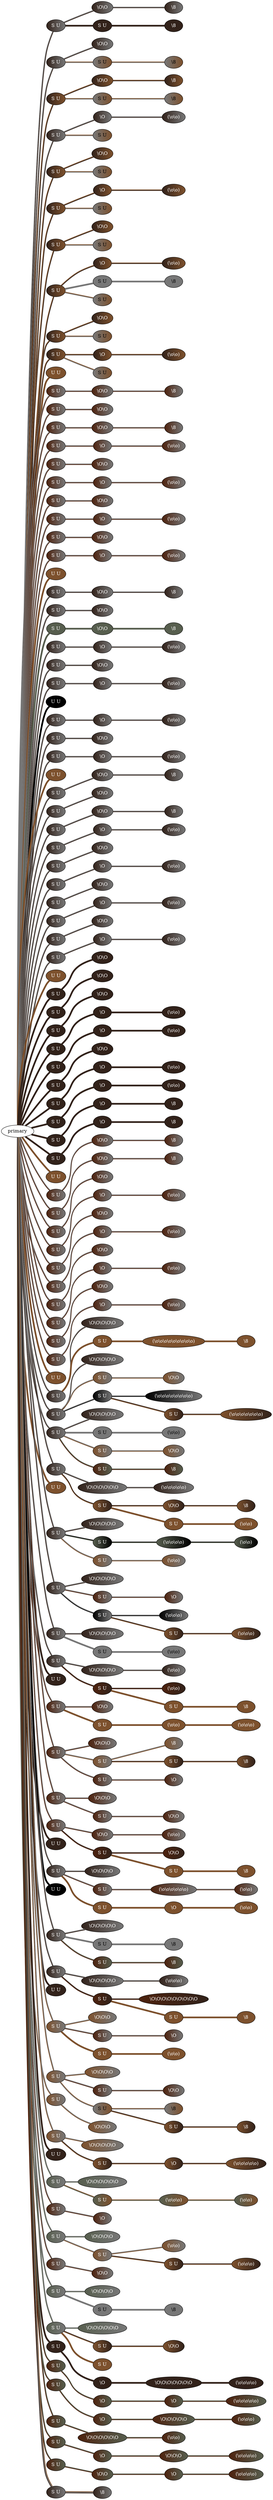 graph {
 graph [rankdir=LR]
"1" [qtype="pendant_node", pendant_colors="#32221A:#777777", pendant_ply="S", pendant_attach="U", pendant_length="41.0", label="S U", style=filled, fillcolor="#32221A:#777777", fontcolor="#ffffff"]
"primary" -- "1" [qtype="pendant_link",penwidth=2,color="#32221A:#777777"]
"1:0" [qtype="knot_node", knot_value="2", knot_type="S", knot_position="19.0", knot_spin="Z", label="\\O\\O", style=filled, fillcolor="#32221A:#777777" , fontcolor="#ffffff"]
"1" -- "1:0" [qtype="knot_link",penwidth=2,color="#32221A:#777777"]
"1:1" [qtype="knot_node", knot_value="1", knot_type="E", knot_position="25.5", knot_spin="Z", label="\\8", style=filled, fillcolor="#32221A:#777777" , fontcolor="#ffffff"]
"1:0" -- "1:1" [qtype="knot_link",penwidth=2,color="#32221A:#777777"]
"1s1" [qtype="pendant_node", pendant_colors="#32221A", pendant_ply="S", pendant_attach="U", pendant_length="30.5", label="S U", style=filled, fillcolor="#32221A", fontcolor="#ffffff"]
"1" -- "1s1" [qtype="pendant_link",penwidth=5,color="#32221A"]
"1s1:0" [qtype="knot_node", knot_value="1", knot_type="E", knot_position="15.0", knot_spin="Z", label="\\8", style=filled, fillcolor="#32221A" , fontcolor="#ffffff"]
"1s1" -- "1s1:0" [qtype="knot_link",penwidth=5,color="#32221A"]
"2" [qtype="pendant_node", pendant_colors="#32221A:#777777", pendant_ply="S", pendant_attach="U", pendant_length="40.0", label="S U", style=filled, fillcolor="#32221A:#777777", fontcolor="#ffffff"]
"primary" -- "2" [qtype="pendant_link",penwidth=2,color="#32221A:#777777"]
"2:0" [qtype="knot_node", knot_value="2", knot_type="S", knot_position="19.0", knot_spin="Z", label="\\O\\O", style=filled, fillcolor="#32221A:#777777" , fontcolor="#ffffff"]
"2" -- "2:0" [qtype="knot_link",penwidth=2,color="#32221A:#777777"]
"2s1" [qtype="pendant_node", pendant_colors="#777777:#7D512D", pendant_ply="S", pendant_attach="U", pendant_length="26.5", label="S U", style=filled, fillcolor="#777777:#7D512D", fontcolor="#000000"]
"2" -- "2s1" [qtype="pendant_link",penwidth=2,color="#777777:#7D512D"]
"2s1:0" [qtype="knot_node", knot_value="1", knot_type="E", knot_position="21.0", knot_spin="Z", label="\\8", style=filled, fillcolor="#777777:#7D512D" , fontcolor="#000000"]
"2s1" -- "2s1:0" [qtype="knot_link",penwidth=2,color="#777777:#7D512D"]
"3" [qtype="pendant_node", pendant_colors="#32221A:#7D512D", pendant_ply="S", pendant_attach="U", pendant_length="42.5", label="S U", style=filled, fillcolor="#32221A:#7D512D", fontcolor="#ffffff"]
"primary" -- "3" [qtype="pendant_link",penwidth=2,color="#32221A:#7D512D"]
"3:0" [qtype="knot_node", knot_value="2", knot_type="S", knot_position="18.0", knot_spin="Z", label="\\O\\O", style=filled, fillcolor="#32221A:#7D512D" , fontcolor="#ffffff"]
"3" -- "3:0" [qtype="knot_link",penwidth=2,color="#32221A:#7D512D"]
"3:1" [qtype="knot_node", knot_value="1", knot_type="E", knot_position="25.0", knot_spin="Z", label="\\8", style=filled, fillcolor="#32221A:#7D512D" , fontcolor="#ffffff"]
"3:0" -- "3:1" [qtype="knot_link",penwidth=2,color="#32221A:#7D512D"]
"3s1" [qtype="pendant_node", pendant_colors="#777777:#7D512D", pendant_ply="S", pendant_attach="U", pendant_length="32.0", label="S U", style=filled, fillcolor="#777777:#7D512D", fontcolor="#000000"]
"3" -- "3s1" [qtype="pendant_link",penwidth=2,color="#777777:#7D512D"]
"3s1:0" [qtype="knot_node", knot_value="1", knot_type="E", knot_position="24.0", knot_spin="Z", label="\\8", style=filled, fillcolor="#777777:#7D512D" , fontcolor="#000000"]
"3s1" -- "3s1:0" [qtype="knot_link",penwidth=2,color="#777777:#7D512D"]
"4" [qtype="pendant_node", pendant_colors="#32221A:#777777", pendant_ply="S", pendant_attach="U", pendant_length="35.0", label="S U", style=filled, fillcolor="#32221A:#777777", fontcolor="#ffffff"]
"primary" -- "4" [qtype="pendant_link",penwidth=2,color="#32221A:#777777"]
"4:0" [qtype="knot_node", knot_value="1", knot_type="S", knot_position="18.0", knot_spin="Z", label="\\O", style=filled, fillcolor="#32221A:#777777" , fontcolor="#ffffff"]
"4" -- "4:0" [qtype="knot_link",penwidth=2,color="#32221A:#777777"]
"4:1" [qtype="knot_node", knot_value="2", knot_type="L", knot_position="24.5", knot_spin="Z", label="(\\o\\o)", style=filled, fillcolor="#32221A:#777777" , fontcolor="#ffffff"]
"4:0" -- "4:1" [qtype="knot_link",penwidth=2,color="#32221A:#777777"]
"4s1" [qtype="pendant_node", pendant_colors="#777777:#7D512D", pendant_ply="S", pendant_attach="U", pendant_length="30.0", label="S U", style=filled, fillcolor="#777777:#7D512D", fontcolor="#000000"]
"4" -- "4s1" [qtype="pendant_link",penwidth=2,color="#777777:#7D512D"]
"5" [qtype="pendant_node", pendant_colors="#32221A:#7D512D", pendant_ply="S", pendant_attach="U", pendant_length="37.5", label="S U", style=filled, fillcolor="#32221A:#7D512D", fontcolor="#ffffff"]
"primary" -- "5" [qtype="pendant_link",penwidth=2,color="#32221A:#7D512D"]
"5:0" [qtype="knot_node", knot_value="2", knot_type="S", knot_position="18.0", knot_spin="Z", label="\\O\\O", style=filled, fillcolor="#32221A:#7D512D" , fontcolor="#ffffff"]
"5" -- "5:0" [qtype="knot_link",penwidth=2,color="#32221A:#7D512D"]
"5s1" [qtype="pendant_node", pendant_colors="#777777:#7D512D", pendant_ply="S", pendant_attach="U", pendant_length="38.5", label="S U", style=filled, fillcolor="#777777:#7D512D", fontcolor="#000000"]
"5" -- "5s1" [qtype="pendant_link",penwidth=2,color="#777777:#7D512D"]
"6" [qtype="pendant_node", pendant_colors="#32221A:#7D512D", pendant_ply="S", pendant_attach="U", pendant_length="41.0", label="S U", style=filled, fillcolor="#32221A:#7D512D", fontcolor="#ffffff"]
"primary" -- "6" [qtype="pendant_link",penwidth=2,color="#32221A:#7D512D"]
"6:0" [qtype="knot_node", knot_value="1", knot_type="S", knot_position="17.5", knot_spin="Z", label="\\O", style=filled, fillcolor="#32221A:#7D512D" , fontcolor="#ffffff"]
"6" -- "6:0" [qtype="knot_link",penwidth=2,color="#32221A:#7D512D"]
"6:1" [qtype="knot_node", knot_value="2", knot_type="L", knot_position="25.0", knot_spin="Z", label="(\\o\\o)", style=filled, fillcolor="#32221A:#7D512D" , fontcolor="#ffffff"]
"6:0" -- "6:1" [qtype="knot_link",penwidth=2,color="#32221A:#7D512D"]
"6s1" [qtype="pendant_node", pendant_colors="#777777:#7D512D", pendant_ply="S", pendant_attach="U", pendant_length="33.5", label="S U", style=filled, fillcolor="#777777:#7D512D", fontcolor="#000000"]
"6" -- "6s1" [qtype="pendant_link",penwidth=2,color="#777777:#7D512D"]
"7" [qtype="pendant_node", pendant_colors="#32221A:#7D512D", pendant_ply="S", pendant_attach="U", pendant_length="37.0", label="S U", style=filled, fillcolor="#32221A:#7D512D", fontcolor="#ffffff"]
"primary" -- "7" [qtype="pendant_link",penwidth=2,color="#32221A:#7D512D"]
"7:0" [qtype="knot_node", knot_value="2", knot_type="S", knot_position="16.5", knot_spin="Z", label="\\O\\O", style=filled, fillcolor="#32221A:#7D512D" , fontcolor="#ffffff"]
"7" -- "7:0" [qtype="knot_link",penwidth=2,color="#32221A:#7D512D"]
"7s1" [qtype="pendant_node", pendant_colors="#777777:#7D512D", pendant_ply="S", pendant_attach="U", pendant_length="25.0", label="S U", style=filled, fillcolor="#777777:#7D512D", fontcolor="#000000"]
"7" -- "7s1" [qtype="pendant_link",penwidth=2,color="#777777:#7D512D"]
"8" [qtype="pendant_node", pendant_colors="#32221A:#7D512D", pendant_ply="S", pendant_attach="U", pendant_length="34.5", label="S U", style=filled, fillcolor="#32221A:#7D512D", fontcolor="#ffffff"]
"primary" -- "8" [qtype="pendant_link",penwidth=2,color="#32221A:#7D512D"]
"8:0" [qtype="knot_node", knot_value="1", knot_type="S", knot_position="15.5", knot_spin="Z", label="\\O", style=filled, fillcolor="#32221A:#7D512D" , fontcolor="#ffffff"]
"8" -- "8:0" [qtype="knot_link",penwidth=2,color="#32221A:#7D512D"]
"8:1" [qtype="knot_node", knot_value="2", knot_type="L", knot_position="23.0", knot_spin="Z", label="(\\o\\o)", style=filled, fillcolor="#32221A:#7D512D" , fontcolor="#ffffff"]
"8:0" -- "8:1" [qtype="knot_link",penwidth=2,color="#32221A:#7D512D"]
"8s1" [qtype="pendant_node", pendant_colors="#777777", pendant_ply="S", pendant_attach="U", pendant_length="34.0", label="S U", style=filled, fillcolor="#777777", fontcolor="#000000"]
"8" -- "8s1" [qtype="pendant_link",penwidth=5,color="#777777"]
"8s1:0" [qtype="knot_node", knot_value="1", knot_type="E", knot_position="23.5", knot_spin="Z", label="\\8", style=filled, fillcolor="#777777" , fontcolor="#000000"]
"8s1" -- "8s1:0" [qtype="knot_link",penwidth=5,color="#777777"]
"8s2" [qtype="pendant_node", pendant_colors="#777777:#7D512D", pendant_ply="S", pendant_attach="U", pendant_length="24.0", label="S U", style=filled, fillcolor="#777777:#7D512D", fontcolor="#000000"]
"8" -- "8s2" [qtype="pendant_link",penwidth=2,color="#777777:#7D512D"]
"9" [qtype="pendant_node", pendant_colors="#32221A:#7D512D", pendant_ply="S", pendant_attach="U", pendant_length="42.0", label="S U", style=filled, fillcolor="#32221A:#7D512D", fontcolor="#ffffff"]
"primary" -- "9" [qtype="pendant_link",penwidth=2,color="#32221A:#7D512D"]
"9:0" [qtype="knot_node", knot_value="2", knot_type="S", knot_position="17.0", knot_spin="Z", label="\\O\\O", style=filled, fillcolor="#32221A:#7D512D" , fontcolor="#ffffff"]
"9" -- "9:0" [qtype="knot_link",penwidth=2,color="#32221A:#7D512D"]
"9s1" [qtype="pendant_node", pendant_colors="#777777:#7D512D", pendant_ply="S", pendant_attach="U", pendant_length="26.0", label="S U", style=filled, fillcolor="#777777:#7D512D", fontcolor="#000000"]
"9" -- "9s1" [qtype="pendant_link",penwidth=2,color="#777777:#7D512D"]
"10" [qtype="pendant_node", pendant_colors="#32221A:#7D512D", pendant_ply="S", pendant_attach="U", pendant_length="36.5", label="S U", style=filled, fillcolor="#32221A:#7D512D", fontcolor="#ffffff"]
"primary" -- "10" [qtype="pendant_link",penwidth=2,color="#32221A:#7D512D"]
"10:0" [qtype="knot_node", knot_value="1", knot_type="S", knot_position="16.0", knot_spin="Z", label="\\O", style=filled, fillcolor="#32221A:#7D512D" , fontcolor="#ffffff"]
"10" -- "10:0" [qtype="knot_link",penwidth=2,color="#32221A:#7D512D"]
"10:1" [qtype="knot_node", knot_value="2", knot_type="L", knot_position="24.5", knot_spin="Z", label="(\\o\\o)", style=filled, fillcolor="#32221A:#7D512D" , fontcolor="#ffffff"]
"10:0" -- "10:1" [qtype="knot_link",penwidth=2,color="#32221A:#7D512D"]
"10s1" [qtype="pendant_node", pendant_colors="#777777:#7D512D", pendant_ply="S", pendant_attach="U", pendant_length="24.0", label="S U", style=filled, fillcolor="#777777:#7D512D", fontcolor="#000000"]
"10" -- "10s1" [qtype="pendant_link",penwidth=2,color="#777777:#7D512D"]
"M1" [qtype="pendant_node", pendant_colors="#7D512D", pendant_ply="U", pendant_attach="U", pendant_length="1.0", label="U U", style=filled, fillcolor="#7D512D", fontcolor="#ffffff"]
"primary" -- "M1" [qtype="pendant_link",penwidth=5,color="#7D512D"]
"11" [qtype="pendant_node", pendant_colors="#4D220E:#777777", pendant_ply="S", pendant_attach="U", pendant_length="33.0", label="S U", style=filled, fillcolor="#4D220E:#777777", fontcolor="#ffffff"]
"primary" -- "11" [qtype="pendant_link",penwidth=2,color="#4D220E:#777777"]
"11:0" [qtype="knot_node", knot_value="2", knot_type="S", knot_position="16.5", knot_spin="Z", label="\\O\\O", style=filled, fillcolor="#4D220E:#777777" , fontcolor="#ffffff"]
"11" -- "11:0" [qtype="knot_link",penwidth=2,color="#4D220E:#777777"]
"11:1" [qtype="knot_node", knot_value="1", knot_type="E", knot_position="26.5", knot_spin="Z", label="\\8", style=filled, fillcolor="#4D220E:#777777" , fontcolor="#ffffff"]
"11:0" -- "11:1" [qtype="knot_link",penwidth=2,color="#4D220E:#777777"]
"12" [qtype="pendant_node", pendant_colors="#4D220E:#777777", pendant_ply="S", pendant_attach="U", pendant_length="36.0", label="S U", style=filled, fillcolor="#4D220E:#777777", fontcolor="#ffffff"]
"primary" -- "12" [qtype="pendant_link",penwidth=2,color="#4D220E:#777777"]
"12:0" [qtype="knot_node", knot_value="2", knot_type="S", knot_position="16.5", knot_spin="Z", label="\\O\\O", style=filled, fillcolor="#4D220E:#777777" , fontcolor="#ffffff"]
"12" -- "12:0" [qtype="knot_link",penwidth=2,color="#4D220E:#777777"]
"13" [qtype="pendant_node", pendant_colors="#4D220E:#777777", pendant_ply="S", pendant_attach="U", pendant_length="33.0", label="S U", style=filled, fillcolor="#4D220E:#777777", fontcolor="#ffffff"]
"primary" -- "13" [qtype="pendant_link",penwidth=2,color="#4D220E:#777777"]
"13:0" [qtype="knot_node", knot_value="2", knot_type="S", knot_position="15.5", knot_spin="Z", label="\\O\\O", style=filled, fillcolor="#4D220E:#777777" , fontcolor="#ffffff"]
"13" -- "13:0" [qtype="knot_link",penwidth=2,color="#4D220E:#777777"]
"13:1" [qtype="knot_node", knot_value="1", knot_type="E", knot_position="25.5", knot_spin="Z", label="\\8", style=filled, fillcolor="#4D220E:#777777" , fontcolor="#ffffff"]
"13:0" -- "13:1" [qtype="knot_link",penwidth=2,color="#4D220E:#777777"]
"14" [qtype="pendant_node", pendant_colors="#4D220E:#777777", pendant_ply="S", pendant_attach="U", pendant_length="34.5", label="S U", style=filled, fillcolor="#4D220E:#777777", fontcolor="#ffffff"]
"primary" -- "14" [qtype="pendant_link",penwidth=2,color="#4D220E:#777777"]
"14:0" [qtype="knot_node", knot_value="1", knot_type="S", knot_position="15.0", knot_spin="Z", label="\\O", style=filled, fillcolor="#4D220E:#777777" , fontcolor="#ffffff"]
"14" -- "14:0" [qtype="knot_link",penwidth=2,color="#4D220E:#777777"]
"14:1" [qtype="knot_node", knot_value="2", knot_type="L", knot_position="25.5", knot_spin="Z", label="(\\o\\o)", style=filled, fillcolor="#4D220E:#777777" , fontcolor="#ffffff"]
"14:0" -- "14:1" [qtype="knot_link",penwidth=2,color="#4D220E:#777777"]
"15" [qtype="pendant_node", pendant_colors="#4D220E:#777777", pendant_ply="S", pendant_attach="U", pendant_length="39.0", label="S U", style=filled, fillcolor="#4D220E:#777777", fontcolor="#ffffff"]
"primary" -- "15" [qtype="pendant_link",penwidth=2,color="#4D220E:#777777"]
"15:0" [qtype="knot_node", knot_value="2", knot_type="S", knot_position="15.5", knot_spin="Z", label="\\O\\O", style=filled, fillcolor="#4D220E:#777777" , fontcolor="#ffffff"]
"15" -- "15:0" [qtype="knot_link",penwidth=2,color="#4D220E:#777777"]
"16" [qtype="pendant_node", pendant_colors="#4D220E:#777777", pendant_ply="S", pendant_attach="U", pendant_length="40.0", label="S U", style=filled, fillcolor="#4D220E:#777777", fontcolor="#ffffff"]
"primary" -- "16" [qtype="pendant_link",penwidth=2,color="#4D220E:#777777"]
"16:0" [qtype="knot_node", knot_value="1", knot_type="S", knot_position="15.5", knot_spin="Z", label="\\O", style=filled, fillcolor="#4D220E:#777777" , fontcolor="#ffffff"]
"16" -- "16:0" [qtype="knot_link",penwidth=2,color="#4D220E:#777777"]
"16:1" [qtype="knot_node", knot_value="2", knot_type="L", knot_position="25.5", knot_spin="Z", label="(\\o\\o)", style=filled, fillcolor="#4D220E:#777777" , fontcolor="#ffffff"]
"16:0" -- "16:1" [qtype="knot_link",penwidth=2,color="#4D220E:#777777"]
"17" [qtype="pendant_node", pendant_colors="#4D220E:#777777", pendant_ply="S", pendant_attach="U", pendant_length="35.5", label="S U", style=filled, fillcolor="#4D220E:#777777", fontcolor="#ffffff"]
"primary" -- "17" [qtype="pendant_link",penwidth=2,color="#4D220E:#777777"]
"17:0" [qtype="knot_node", knot_value="2", knot_type="S", knot_position="15.0", knot_spin="Z", label="\\O\\O", style=filled, fillcolor="#4D220E:#777777" , fontcolor="#ffffff"]
"17" -- "17:0" [qtype="knot_link",penwidth=2,color="#4D220E:#777777"]
"18" [qtype="pendant_node", pendant_colors="#4D220E:#777777", pendant_ply="S", pendant_attach="U", pendant_length="38.0", label="S U", style=filled, fillcolor="#4D220E:#777777", fontcolor="#ffffff"]
"primary" -- "18" [qtype="pendant_link",penwidth=2,color="#4D220E:#777777"]
"18:0" [qtype="knot_node", knot_value="1", knot_type="S", knot_position="14.5", knot_spin="Z", label="\\O", style=filled, fillcolor="#4D220E:#777777" , fontcolor="#ffffff"]
"18" -- "18:0" [qtype="knot_link",penwidth=2,color="#4D220E:#777777"]
"18:1" [qtype="knot_node", knot_value="2", knot_type="L", knot_position="25.5", knot_spin="Z", label="(\\o\\o)", style=filled, fillcolor="#4D220E:#777777" , fontcolor="#ffffff"]
"18:0" -- "18:1" [qtype="knot_link",penwidth=2,color="#4D220E:#777777"]
"19" [qtype="pendant_node", pendant_colors="#4D220E:#777777", pendant_ply="S", pendant_attach="U", pendant_length="34.5", label="S U", style=filled, fillcolor="#4D220E:#777777", fontcolor="#ffffff"]
"primary" -- "19" [qtype="pendant_link",penwidth=2,color="#4D220E:#777777"]
"19:0" [qtype="knot_node", knot_value="2", knot_type="S", knot_position="15.0", knot_spin="Z", label="\\O\\O", style=filled, fillcolor="#4D220E:#777777" , fontcolor="#ffffff"]
"19" -- "19:0" [qtype="knot_link",penwidth=2,color="#4D220E:#777777"]
"20" [qtype="pendant_node", pendant_colors="#4D220E:#777777", pendant_ply="S", pendant_attach="U", pendant_length="43.5", label="S U", style=filled, fillcolor="#4D220E:#777777", fontcolor="#ffffff"]
"primary" -- "20" [qtype="pendant_link",penwidth=2,color="#4D220E:#777777"]
"20:0" [qtype="knot_node", knot_value="1", knot_type="S", knot_position="14.0", knot_spin="Z", label="\\O", style=filled, fillcolor="#4D220E:#777777" , fontcolor="#ffffff"]
"20" -- "20:0" [qtype="knot_link",penwidth=2,color="#4D220E:#777777"]
"20:1" [qtype="knot_node", knot_value="2", knot_type="L", knot_position="25.5", knot_spin="Z", label="(\\o\\o)", style=filled, fillcolor="#4D220E:#777777" , fontcolor="#ffffff"]
"20:0" -- "20:1" [qtype="knot_link",penwidth=2,color="#4D220E:#777777"]
"M2" [qtype="pendant_node", pendant_colors="#7D512D", pendant_ply="U", pendant_attach="U", pendant_length="1.0", label="U U", style=filled, fillcolor="#7D512D", fontcolor="#ffffff"]
"primary" -- "M2" [qtype="pendant_link",penwidth=5,color="#7D512D"]
"21" [qtype="pendant_node", pendant_colors="#32221A:#777777", pendant_ply="S", pendant_attach="U", pendant_length="51.5", label="S U", style=filled, fillcolor="#32221A:#777777", fontcolor="#ffffff"]
"primary" -- "21" [qtype="pendant_link",penwidth=2,color="#32221A:#777777"]
"21:0" [qtype="knot_node", knot_value="2", knot_type="S", knot_position="15.0", knot_spin="Z", label="\\O\\O", style=filled, fillcolor="#32221A:#777777" , fontcolor="#ffffff"]
"21" -- "21:0" [qtype="knot_link",penwidth=2,color="#32221A:#777777"]
"21:1" [qtype="knot_node", knot_value="1", knot_type="E", knot_position="25.0", knot_spin="Z", label="\\8", style=filled, fillcolor="#32221A:#777777" , fontcolor="#ffffff"]
"21:0" -- "21:1" [qtype="knot_link",penwidth=2,color="#32221A:#777777"]
"22" [qtype="pendant_node", pendant_colors="#32221A:#777777", pendant_ply="S", pendant_attach="U", pendant_length="53.5", label="S U", style=filled, fillcolor="#32221A:#777777", fontcolor="#ffffff"]
"primary" -- "22" [qtype="pendant_link",penwidth=2,color="#32221A:#777777"]
"22:0" [qtype="knot_node", knot_value="2", knot_type="S", knot_position="14.5", knot_spin="Z", label="\\O\\O", style=filled, fillcolor="#32221A:#777777" , fontcolor="#ffffff"]
"22" -- "22:0" [qtype="knot_link",penwidth=2,color="#32221A:#777777"]
"23" [qtype="pendant_node", pendant_colors="#575E4E", pendant_ply="S", pendant_attach="U", pendant_length="53.5", label="S U", style=filled, fillcolor="#575E4E", fontcolor="#ffffff"]
"primary" -- "23" [qtype="pendant_link",penwidth=5,color="#575E4E"]
"23:0" [qtype="knot_node", knot_value="2", knot_type="S", knot_position="13.5", knot_spin="Z", label="\\O\\O", style=filled, fillcolor="#575E4E" , fontcolor="#ffffff"]
"23" -- "23:0" [qtype="knot_link",penwidth=5,color="#575E4E"]
"23:1" [qtype="knot_node", knot_value="1", knot_type="E", knot_position="24.0", knot_spin="Z", label="\\8", style=filled, fillcolor="#575E4E" , fontcolor="#ffffff"]
"23:0" -- "23:1" [qtype="knot_link",penwidth=5,color="#575E4E"]
"24" [qtype="pendant_node", pendant_colors="#32221A:#777777", pendant_ply="S", pendant_attach="U", pendant_length="53.5", label="S U", style=filled, fillcolor="#32221A:#777777", fontcolor="#ffffff"]
"primary" -- "24" [qtype="pendant_link",penwidth=2,color="#32221A:#777777"]
"24:0" [qtype="knot_node", knot_value="1", knot_type="S", knot_position="12.5", knot_spin="Z", label="\\O", style=filled, fillcolor="#32221A:#777777" , fontcolor="#ffffff"]
"24" -- "24:0" [qtype="knot_link",penwidth=2,color="#32221A:#777777"]
"24:1" [qtype="knot_node", knot_value="2", knot_type="L", knot_position="24.0", knot_spin="Z", label="(\\o\\o)", style=filled, fillcolor="#32221A:#777777" , fontcolor="#ffffff"]
"24:0" -- "24:1" [qtype="knot_link",penwidth=2,color="#32221A:#777777"]
"25" [qtype="pendant_node", pendant_colors="#32221A:#777777", pendant_ply="S", pendant_attach="U", pendant_length="48.5", label="S U", style=filled, fillcolor="#32221A:#777777", fontcolor="#ffffff"]
"primary" -- "25" [qtype="pendant_link",penwidth=2,color="#32221A:#777777"]
"25:0" [qtype="knot_node", knot_value="2", knot_type="S", knot_position="13.0", knot_spin="Z", label="\\O\\O", style=filled, fillcolor="#32221A:#777777" , fontcolor="#ffffff"]
"25" -- "25:0" [qtype="knot_link",penwidth=2,color="#32221A:#777777"]
"26" [qtype="pendant_node", pendant_colors="#32221A:#777777", pendant_ply="S", pendant_attach="U", pendant_length="36.5", label="S U", style=filled, fillcolor="#32221A:#777777", fontcolor="#ffffff"]
"primary" -- "26" [qtype="pendant_link",penwidth=2,color="#32221A:#777777"]
"26:0" [qtype="knot_node", knot_value="1", knot_type="S", knot_position="12.0", knot_spin="Z", label="\\O", style=filled, fillcolor="#32221A:#777777" , fontcolor="#ffffff"]
"26" -- "26:0" [qtype="knot_link",penwidth=2,color="#32221A:#777777"]
"26:1" [qtype="knot_node", knot_value="2", knot_type="L", knot_position="23.0", knot_spin="Z", label="(\\o\\o)", style=filled, fillcolor="#32221A:#777777" , fontcolor="#ffffff"]
"26:0" -- "26:1" [qtype="knot_link",penwidth=2,color="#32221A:#777777"]
"27" [qtype="pendant_node", pendant_colors="#000000", pendant_ply="U", pendant_attach="U", pendant_length="", label="U U", style=filled, fillcolor="#000000", fontcolor="#ffffff"]
"primary" -- "27" [qtype="pendant_link",penwidth=5,color="#000000"]
"28" [qtype="pendant_node", pendant_colors="#32221A:#777777", pendant_ply="S", pendant_attach="U", pendant_length="40.0", label="S U", style=filled, fillcolor="#32221A:#777777", fontcolor="#ffffff"]
"primary" -- "28" [qtype="pendant_link",penwidth=2,color="#32221A:#777777"]
"28:0" [qtype="knot_node", knot_value="1", knot_type="S", knot_position="12.0", knot_spin="Z", label="\\O", style=filled, fillcolor="#32221A:#777777" , fontcolor="#ffffff"]
"28" -- "28:0" [qtype="knot_link",penwidth=2,color="#32221A:#777777"]
"28:1" [qtype="knot_node", knot_value="2", knot_type="L", knot_position="24.0", knot_spin="Z", label="(\\o\\o)", style=filled, fillcolor="#32221A:#777777" , fontcolor="#ffffff"]
"28:0" -- "28:1" [qtype="knot_link",penwidth=2,color="#32221A:#777777"]
"29" [qtype="pendant_node", pendant_colors="#32221A:#777777", pendant_ply="S", pendant_attach="U", pendant_length="57.5", label="S U", style=filled, fillcolor="#32221A:#777777", fontcolor="#ffffff"]
"primary" -- "29" [qtype="pendant_link",penwidth=2,color="#32221A:#777777"]
"29:0" [qtype="knot_node", knot_value="2", knot_type="S", knot_position="12.0", knot_spin="Z", label="\\O\\O", style=filled, fillcolor="#32221A:#777777" , fontcolor="#ffffff"]
"29" -- "29:0" [qtype="knot_link",penwidth=2,color="#32221A:#777777"]
"30" [qtype="pendant_node", pendant_colors="#32221A:#777777", pendant_ply="S", pendant_attach="U", pendant_length="53.0", label="S U", style=filled, fillcolor="#32221A:#777777", fontcolor="#ffffff"]
"primary" -- "30" [qtype="pendant_link",penwidth=2,color="#32221A:#777777"]
"30:0" [qtype="knot_node", knot_value="1", knot_type="S", knot_position="12.0", knot_spin="Z", label="\\O", style=filled, fillcolor="#32221A:#777777" , fontcolor="#ffffff"]
"30" -- "30:0" [qtype="knot_link",penwidth=2,color="#32221A:#777777"]
"30:1" [qtype="knot_node", knot_value="2", knot_type="L", knot_position="23.5", knot_spin="Z", label="(\\o\\o)", style=filled, fillcolor="#32221A:#777777" , fontcolor="#ffffff"]
"30:0" -- "30:1" [qtype="knot_link",penwidth=2,color="#32221A:#777777"]
"M3" [qtype="pendant_node", pendant_colors="#7D512D", pendant_ply="U", pendant_attach="U", pendant_length="1.0", label="U U", style=filled, fillcolor="#7D512D", fontcolor="#ffffff"]
"primary" -- "M3" [qtype="pendant_link",penwidth=5,color="#7D512D"]
"31" [qtype="pendant_node", pendant_colors="#32221A:#777777", pendant_ply="S", pendant_attach="U", pendant_length="37.0", label="S U", style=filled, fillcolor="#32221A:#777777", fontcolor="#ffffff"]
"primary" -- "31" [qtype="pendant_link",penwidth=2,color="#32221A:#777777"]
"31:0" [qtype="knot_node", knot_value="2", knot_type="S", knot_position="10.5", knot_spin="Z", label="\\O\\O", style=filled, fillcolor="#32221A:#777777" , fontcolor="#ffffff"]
"31" -- "31:0" [qtype="knot_link",penwidth=2,color="#32221A:#777777"]
"31:1" [qtype="knot_node", knot_value="1", knot_type="E", knot_position="23.5", knot_spin="Z", label="\\8", style=filled, fillcolor="#32221A:#777777" , fontcolor="#ffffff"]
"31:0" -- "31:1" [qtype="knot_link",penwidth=2,color="#32221A:#777777"]
"32" [qtype="pendant_node", pendant_colors="#32221A:#777777", pendant_ply="S", pendant_attach="U", pendant_length="39.0", label="S U", style=filled, fillcolor="#32221A:#777777", fontcolor="#ffffff"]
"primary" -- "32" [qtype="pendant_link",penwidth=2,color="#32221A:#777777"]
"32:0" [qtype="knot_node", knot_value="2", knot_type="S", knot_position="10.5", knot_spin="Z", label="\\O\\O", style=filled, fillcolor="#32221A:#777777" , fontcolor="#ffffff"]
"32" -- "32:0" [qtype="knot_link",penwidth=2,color="#32221A:#777777"]
"33" [qtype="pendant_node", pendant_colors="#32221A:#777777", pendant_ply="S", pendant_attach="U", pendant_length="37.5", label="S U", style=filled, fillcolor="#32221A:#777777", fontcolor="#ffffff"]
"primary" -- "33" [qtype="pendant_link",penwidth=2,color="#32221A:#777777"]
"33:0" [qtype="knot_node", knot_value="2", knot_type="S", knot_position="12.0", knot_spin="Z", label="\\O\\O", style=filled, fillcolor="#32221A:#777777" , fontcolor="#ffffff"]
"33" -- "33:0" [qtype="knot_link",penwidth=2,color="#32221A:#777777"]
"33:1" [qtype="knot_node", knot_value="1", knot_type="E", knot_position="25.5", knot_spin="Z", label="\\8", style=filled, fillcolor="#32221A:#777777" , fontcolor="#ffffff"]
"33:0" -- "33:1" [qtype="knot_link",penwidth=2,color="#32221A:#777777"]
"34" [qtype="pendant_node", pendant_colors="#32221A:#777777", pendant_ply="S", pendant_attach="U", pendant_length="42.5", label="S U", style=filled, fillcolor="#32221A:#777777", fontcolor="#ffffff"]
"primary" -- "34" [qtype="pendant_link",penwidth=2,color="#32221A:#777777"]
"34:0" [qtype="knot_node", knot_value="1", knot_type="S", knot_position="11.5", knot_spin="Z", label="\\O", style=filled, fillcolor="#32221A:#777777" , fontcolor="#ffffff"]
"34" -- "34:0" [qtype="knot_link",penwidth=2,color="#32221A:#777777"]
"34:1" [qtype="knot_node", knot_value="2", knot_type="L", knot_position="24.0", knot_spin="Z", label="(\\o\\o)", style=filled, fillcolor="#32221A:#777777" , fontcolor="#ffffff"]
"34:0" -- "34:1" [qtype="knot_link",penwidth=2,color="#32221A:#777777"]
"35" [qtype="pendant_node", pendant_colors="#32221A:#777777", pendant_ply="S", pendant_attach="U", pendant_length="37.5", label="S U", style=filled, fillcolor="#32221A:#777777", fontcolor="#ffffff"]
"primary" -- "35" [qtype="pendant_link",penwidth=2,color="#32221A:#777777"]
"35:0" [qtype="knot_node", knot_value="2", knot_type="S", knot_position="11.0", knot_spin="Z", label="\\O\\O", style=filled, fillcolor="#32221A:#777777" , fontcolor="#ffffff"]
"35" -- "35:0" [qtype="knot_link",penwidth=2,color="#32221A:#777777"]
"36" [qtype="pendant_node", pendant_colors="#32221A:#777777", pendant_ply="S", pendant_attach="U", pendant_length="38.5", label="S U", style=filled, fillcolor="#32221A:#777777", fontcolor="#ffffff"]
"primary" -- "36" [qtype="pendant_link",penwidth=2,color="#32221A:#777777"]
"36:0" [qtype="knot_node", knot_value="1", knot_type="S", knot_position="10.5", knot_spin="Z", label="\\O", style=filled, fillcolor="#32221A:#777777" , fontcolor="#ffffff"]
"36" -- "36:0" [qtype="knot_link",penwidth=2,color="#32221A:#777777"]
"36:1" [qtype="knot_node", knot_value="2", knot_type="L", knot_position="23.5", knot_spin="Z", label="(\\o\\o)", style=filled, fillcolor="#32221A:#777777" , fontcolor="#ffffff"]
"36:0" -- "36:1" [qtype="knot_link",penwidth=2,color="#32221A:#777777"]
"37" [qtype="pendant_node", pendant_colors="#32221A:#777777", pendant_ply="S", pendant_attach="U", pendant_length="39.5", label="S U", style=filled, fillcolor="#32221A:#777777", fontcolor="#ffffff"]
"primary" -- "37" [qtype="pendant_link",penwidth=2,color="#32221A:#777777"]
"37:0" [qtype="knot_node", knot_value="2", knot_type="S", knot_position="10.0", knot_spin="Z", label="\\O\\O", style=filled, fillcolor="#32221A:#777777" , fontcolor="#ffffff"]
"37" -- "37:0" [qtype="knot_link",penwidth=2,color="#32221A:#777777"]
"38" [qtype="pendant_node", pendant_colors="#32221A:#777777", pendant_ply="S", pendant_attach="U", pendant_length="39.5", label="S U", style=filled, fillcolor="#32221A:#777777", fontcolor="#ffffff"]
"primary" -- "38" [qtype="pendant_link",penwidth=2,color="#32221A:#777777"]
"38:0" [qtype="knot_node", knot_value="1", knot_type="S", knot_position="10.5", knot_spin="Z", label="\\O", style=filled, fillcolor="#32221A:#777777" , fontcolor="#ffffff"]
"38" -- "38:0" [qtype="knot_link",penwidth=2,color="#32221A:#777777"]
"38:1" [qtype="knot_node", knot_value="2", knot_type="L", knot_position="22.5", knot_spin="Z", label="(\\o\\o)", style=filled, fillcolor="#32221A:#777777" , fontcolor="#ffffff"]
"38:0" -- "38:1" [qtype="knot_link",penwidth=2,color="#32221A:#777777"]
"39" [qtype="pendant_node", pendant_colors="#32221A:#777777", pendant_ply="S", pendant_attach="U", pendant_length="39.5", label="S U", style=filled, fillcolor="#32221A:#777777", fontcolor="#ffffff"]
"primary" -- "39" [qtype="pendant_link",penwidth=2,color="#32221A:#777777"]
"39:0" [qtype="knot_node", knot_value="2", knot_type="S", knot_position="10.5", knot_spin="Z", label="\\O\\O", style=filled, fillcolor="#32221A:#777777" , fontcolor="#ffffff"]
"39" -- "39:0" [qtype="knot_link",penwidth=2,color="#32221A:#777777"]
"40" [qtype="pendant_node", pendant_colors="#32221A:#777777", pendant_ply="S", pendant_attach="U", pendant_length="39.0", label="S U", style=filled, fillcolor="#32221A:#777777", fontcolor="#ffffff"]
"primary" -- "40" [qtype="pendant_link",penwidth=2,color="#32221A:#777777"]
"40:0" [qtype="knot_node", knot_value="1", knot_type="S", knot_position="10.5", knot_spin="Z", label="\\O", style=filled, fillcolor="#32221A:#777777" , fontcolor="#ffffff"]
"40" -- "40:0" [qtype="knot_link",penwidth=2,color="#32221A:#777777"]
"40:1" [qtype="knot_node", knot_value="2", knot_type="L", knot_position="22.5", knot_spin="Z", label="(\\o\\o)", style=filled, fillcolor="#32221A:#777777" , fontcolor="#ffffff"]
"40:0" -- "40:1" [qtype="knot_link",penwidth=2,color="#32221A:#777777"]
"M4" [qtype="pendant_node", pendant_colors="#7D512D", pendant_ply="U", pendant_attach="U", pendant_length="1.0", label="U U", style=filled, fillcolor="#7D512D", fontcolor="#ffffff"]
"primary" -- "M4" [qtype="pendant_link",penwidth=5,color="#7D512D"]
"41" [qtype="pendant_node", pendant_colors="#32221A", pendant_ply="S", pendant_attach="U", pendant_length="32.5", label="S U", style=filled, fillcolor="#32221A", fontcolor="#ffffff"]
"primary" -- "41" [qtype="pendant_link",penwidth=5,color="#32221A"]
"41:0" [qtype="knot_node", knot_value="2", knot_type="S", knot_position="10.0", knot_spin="Z", label="\\O\\O", style=filled, fillcolor="#32221A" , fontcolor="#ffffff"]
"41" -- "41:0" [qtype="knot_link",penwidth=5,color="#32221A"]
"42" [qtype="pendant_node", pendant_colors="#32221A", pendant_ply="S", pendant_attach="U", pendant_length="34.5", label="S U", style=filled, fillcolor="#32221A", fontcolor="#ffffff"]
"primary" -- "42" [qtype="pendant_link",penwidth=5,color="#32221A"]
"42:0" [qtype="knot_node", knot_value="2", knot_type="S", knot_position="10.0", knot_spin="Z", label="\\O\\O", style=filled, fillcolor="#32221A" , fontcolor="#ffffff"]
"42" -- "42:0" [qtype="knot_link",penwidth=5,color="#32221A"]
"43" [qtype="pendant_node", pendant_colors="#32221A", pendant_ply="S", pendant_attach="U", pendant_length="33.0", label="S U", style=filled, fillcolor="#32221A", fontcolor="#ffffff"]
"primary" -- "43" [qtype="pendant_link",penwidth=5,color="#32221A"]
"43:0" [qtype="knot_node", knot_value="2", knot_type="S", knot_position="10.0", knot_spin="Z", label="\\O\\O", style=filled, fillcolor="#32221A" , fontcolor="#ffffff"]
"43" -- "43:0" [qtype="knot_link",penwidth=5,color="#32221A"]
"44" [qtype="pendant_node", pendant_colors="#32221A", pendant_ply="S", pendant_attach="U", pendant_length="28.5", label="S U", style=filled, fillcolor="#32221A", fontcolor="#ffffff"]
"primary" -- "44" [qtype="pendant_link",penwidth=5,color="#32221A"]
"44:0" [qtype="knot_node", knot_value="1", knot_type="S", knot_position="9.5", knot_spin="Z", label="\\O", style=filled, fillcolor="#32221A" , fontcolor="#ffffff"]
"44" -- "44:0" [qtype="knot_link",penwidth=5,color="#32221A"]
"44:1" [qtype="knot_node", knot_value="2", knot_type="L", knot_position="21.5", knot_spin="Z", label="(\\o\\o)", style=filled, fillcolor="#32221A" , fontcolor="#ffffff"]
"44:0" -- "44:1" [qtype="knot_link",penwidth=5,color="#32221A"]
"45" [qtype="pendant_node", pendant_colors="#32221A", pendant_ply="S", pendant_attach="U", pendant_length="31.5", label="S U", style=filled, fillcolor="#32221A", fontcolor="#ffffff"]
"primary" -- "45" [qtype="pendant_link",penwidth=5,color="#32221A"]
"45:0" [qtype="knot_node", knot_value="1", knot_type="S", knot_position="9.0", knot_spin="Z", label="\\O", style=filled, fillcolor="#32221A" , fontcolor="#ffffff"]
"45" -- "45:0" [qtype="knot_link",penwidth=5,color="#32221A"]
"45:1" [qtype="knot_node", knot_value="2", knot_type="L", knot_position="21.0", knot_spin="Z", label="(\\o\\o)", style=filled, fillcolor="#32221A" , fontcolor="#ffffff"]
"45:0" -- "45:1" [qtype="knot_link",penwidth=5,color="#32221A"]
"46" [qtype="pendant_node", pendant_colors="#32221A", pendant_ply="S", pendant_attach="U", pendant_length="35.5", label="S U", style=filled, fillcolor="#32221A", fontcolor="#ffffff"]
"primary" -- "46" [qtype="pendant_link",penwidth=5,color="#32221A"]
"46:0" [qtype="knot_node", knot_value="2", knot_type="S", knot_position="9.5", knot_spin="Z", label="\\O\\O", style=filled, fillcolor="#32221A" , fontcolor="#ffffff"]
"46" -- "46:0" [qtype="knot_link",penwidth=5,color="#32221A"]
"47" [qtype="pendant_node", pendant_colors="#32221A", pendant_ply="S", pendant_attach="U", pendant_length="29.5", label="S U", style=filled, fillcolor="#32221A", fontcolor="#ffffff"]
"primary" -- "47" [qtype="pendant_link",penwidth=5,color="#32221A"]
"47:0" [qtype="knot_node", knot_value="1", knot_type="S", knot_position="9.0", knot_spin="Z", label="\\O", style=filled, fillcolor="#32221A" , fontcolor="#ffffff"]
"47" -- "47:0" [qtype="knot_link",penwidth=5,color="#32221A"]
"47:1" [qtype="knot_node", knot_value="2", knot_type="L", knot_position="21.0", knot_spin="Z", label="(\\o\\o)", style=filled, fillcolor="#32221A" , fontcolor="#ffffff"]
"47:0" -- "47:1" [qtype="knot_link",penwidth=5,color="#32221A"]
"48" [qtype="pendant_node", pendant_colors="#32221A", pendant_ply="S", pendant_attach="U", pendant_length="29.0", label="S U", style=filled, fillcolor="#32221A", fontcolor="#ffffff"]
"primary" -- "48" [qtype="pendant_link",penwidth=5,color="#32221A"]
"48:0" [qtype="knot_node", knot_value="1", knot_type="S", knot_position="8.5", knot_spin="Z", label="\\O", style=filled, fillcolor="#32221A" , fontcolor="#ffffff"]
"48" -- "48:0" [qtype="knot_link",penwidth=5,color="#32221A"]
"48:1" [qtype="knot_node", knot_value="2", knot_type="L", knot_position="21.5", knot_spin="Z", label="(\\o\\o)", style=filled, fillcolor="#32221A" , fontcolor="#ffffff"]
"48:0" -- "48:1" [qtype="knot_link",penwidth=5,color="#32221A"]
"49" [qtype="pendant_node", pendant_colors="#32221A", pendant_ply="S", pendant_attach="U", pendant_length="33.0", label="S U", style=filled, fillcolor="#32221A", fontcolor="#ffffff"]
"primary" -- "49" [qtype="pendant_link",penwidth=5,color="#32221A"]
"49:0" [qtype="knot_node", knot_value="1", knot_type="S", knot_position="10.0", knot_spin="Z", label="\\O", style=filled, fillcolor="#32221A" , fontcolor="#ffffff"]
"49" -- "49:0" [qtype="knot_link",penwidth=5,color="#32221A"]
"49:1" [qtype="knot_node", knot_value="1", knot_type="E", knot_position="22.0", knot_spin="Z", label="\\8", style=filled, fillcolor="#32221A" , fontcolor="#ffffff"]
"49:0" -- "49:1" [qtype="knot_link",penwidth=5,color="#32221A"]
"50" [qtype="pendant_node", pendant_colors="#32221A", pendant_ply="S", pendant_attach="U", pendant_length="36.5", label="S U", style=filled, fillcolor="#32221A", fontcolor="#ffffff"]
"primary" -- "50" [qtype="pendant_link",penwidth=5,color="#32221A"]
"50:0" [qtype="knot_node", knot_value="1", knot_type="S", knot_position="9.0", knot_spin="Z", label="\\O", style=filled, fillcolor="#32221A" , fontcolor="#ffffff"]
"50" -- "50:0" [qtype="knot_link",penwidth=5,color="#32221A"]
"50:1" [qtype="knot_node", knot_value="1", knot_type="E", knot_position="21.0", knot_spin="Z", label="\\8", style=filled, fillcolor="#32221A" , fontcolor="#ffffff"]
"50:0" -- "50:1" [qtype="knot_link",penwidth=5,color="#32221A"]
"M5" [qtype="pendant_node", pendant_colors="#7D512D", pendant_ply="U", pendant_attach="U", pendant_length="1.0", label="U U", style=filled, fillcolor="#7D512D", fontcolor="#ffffff"]
"primary" -- "M5" [qtype="pendant_link",penwidth=5,color="#7D512D"]
"51" [qtype="pendant_node", pendant_colors="#4D220E:#777777", pendant_ply="S", pendant_attach="U", pendant_length="38.0", label="S U", style=filled, fillcolor="#4D220E:#777777", fontcolor="#ffffff"]
"primary" -- "51" [qtype="pendant_link",penwidth=2,color="#4D220E:#777777"]
"51:0" [qtype="knot_node", knot_value="2", knot_type="S", knot_position="9.0", knot_spin="Z", label="\\O\\O", style=filled, fillcolor="#4D220E:#777777" , fontcolor="#ffffff"]
"51" -- "51:0" [qtype="knot_link",penwidth=2,color="#4D220E:#777777"]
"51:1" [qtype="knot_node", knot_value="1", knot_type="E", knot_position="21.0", knot_spin="Z", label="\\8", style=filled, fillcolor="#4D220E:#777777" , fontcolor="#ffffff"]
"51:0" -- "51:1" [qtype="knot_link",penwidth=2,color="#4D220E:#777777"]
"52" [qtype="pendant_node", pendant_colors="#4D220E:#777777", pendant_ply="S", pendant_attach="U", pendant_length="34.0", label="S U", style=filled, fillcolor="#4D220E:#777777", fontcolor="#ffffff"]
"primary" -- "52" [qtype="pendant_link",penwidth=2,color="#4D220E:#777777"]
"52:0" [qtype="knot_node", knot_value="2", knot_type="S", knot_position="9.5", knot_spin="Z", label="\\O\\O", style=filled, fillcolor="#4D220E:#777777" , fontcolor="#ffffff"]
"52" -- "52:0" [qtype="knot_link",penwidth=2,color="#4D220E:#777777"]
"52:1" [qtype="knot_node", knot_value="1", knot_type="E", knot_position="21.5", knot_spin="Z", label="\\8", style=filled, fillcolor="#4D220E:#777777" , fontcolor="#ffffff"]
"52:0" -- "52:1" [qtype="knot_link",penwidth=2,color="#4D220E:#777777"]
"53" [qtype="pendant_node", pendant_colors="#4D220E:#777777", pendant_ply="S", pendant_attach="U", pendant_length="42.5", label="S U", style=filled, fillcolor="#4D220E:#777777", fontcolor="#ffffff"]
"primary" -- "53" [qtype="pendant_link",penwidth=2,color="#4D220E:#777777"]
"53:0" [qtype="knot_node", knot_value="2", knot_type="S", knot_position="9.0", knot_spin="Z", label="\\O\\O", style=filled, fillcolor="#4D220E:#777777" , fontcolor="#ffffff"]
"53" -- "53:0" [qtype="knot_link",penwidth=2,color="#4D220E:#777777"]
"54" [qtype="pendant_node", pendant_colors="#4D220E:#777777", pendant_ply="S", pendant_attach="U", pendant_length="35.5", label="S U", style=filled, fillcolor="#4D220E:#777777", fontcolor="#ffffff"]
"primary" -- "54" [qtype="pendant_link",penwidth=2,color="#4D220E:#777777"]
"54:0" [qtype="knot_node", knot_value="1", knot_type="S", knot_position="8.5", knot_spin="Z", label="\\O", style=filled, fillcolor="#4D220E:#777777" , fontcolor="#ffffff"]
"54" -- "54:0" [qtype="knot_link",penwidth=2,color="#4D220E:#777777"]
"54:1" [qtype="knot_node", knot_value="2", knot_type="L", knot_position="21.5", knot_spin="Z", label="(\\o\\o)", style=filled, fillcolor="#4D220E:#777777" , fontcolor="#ffffff"]
"54:0" -- "54:1" [qtype="knot_link",penwidth=2,color="#4D220E:#777777"]
"55" [qtype="pendant_node", pendant_colors="#4D220E:#777777", pendant_ply="S", pendant_attach="U", pendant_length="42.0", label="S U", style=filled, fillcolor="#4D220E:#777777", fontcolor="#ffffff"]
"primary" -- "55" [qtype="pendant_link",penwidth=2,color="#4D220E:#777777"]
"55:0" [qtype="knot_node", knot_value="2", knot_type="S", knot_position="8.5", knot_spin="Z", label="\\O\\O", style=filled, fillcolor="#4D220E:#777777" , fontcolor="#ffffff"]
"55" -- "55:0" [qtype="knot_link",penwidth=2,color="#4D220E:#777777"]
"56" [qtype="pendant_node", pendant_colors="#4D220E:#777777", pendant_ply="S", pendant_attach="U", pendant_length="37.0", label="S U", style=filled, fillcolor="#4D220E:#777777", fontcolor="#ffffff"]
"primary" -- "56" [qtype="pendant_link",penwidth=2,color="#4D220E:#777777"]
"56:0" [qtype="knot_node", knot_value="1", knot_type="S", knot_position="8.5", knot_spin="Z", label="\\O", style=filled, fillcolor="#4D220E:#777777" , fontcolor="#ffffff"]
"56" -- "56:0" [qtype="knot_link",penwidth=2,color="#4D220E:#777777"]
"56:1" [qtype="knot_node", knot_value="2", knot_type="L", knot_position="21.5", knot_spin="Z", label="(\\o\\o)", style=filled, fillcolor="#4D220E:#777777" , fontcolor="#ffffff"]
"56:0" -- "56:1" [qtype="knot_link",penwidth=2,color="#4D220E:#777777"]
"57" [qtype="pendant_node", pendant_colors="#4D220E:#777777", pendant_ply="S", pendant_attach="U", pendant_length="38.0", label="S U", style=filled, fillcolor="#4D220E:#777777", fontcolor="#ffffff"]
"primary" -- "57" [qtype="pendant_link",penwidth=2,color="#4D220E:#777777"]
"57:0" [qtype="knot_node", knot_value="2", knot_type="S", knot_position="9.5", knot_spin="Z", label="\\O\\O", style=filled, fillcolor="#4D220E:#777777" , fontcolor="#ffffff"]
"57" -- "57:0" [qtype="knot_link",penwidth=2,color="#4D220E:#777777"]
"58" [qtype="pendant_node", pendant_colors="#4D220E:#777777", pendant_ply="S", pendant_attach="U", pendant_length="39.5", label="S U", style=filled, fillcolor="#4D220E:#777777", fontcolor="#ffffff"]
"primary" -- "58" [qtype="pendant_link",penwidth=2,color="#4D220E:#777777"]
"58:0" [qtype="knot_node", knot_value="1", knot_type="S", knot_position="9.0", knot_spin="Z", label="\\O", style=filled, fillcolor="#4D220E:#777777" , fontcolor="#ffffff"]
"58" -- "58:0" [qtype="knot_link",penwidth=2,color="#4D220E:#777777"]
"58:1" [qtype="knot_node", knot_value="2", knot_type="L", knot_position="22.0", knot_spin="Z", label="(\\o\\o)", style=filled, fillcolor="#4D220E:#777777" , fontcolor="#ffffff"]
"58:0" -- "58:1" [qtype="knot_link",penwidth=2,color="#4D220E:#777777"]
"59" [qtype="pendant_node", pendant_colors="#4D220E:#777777", pendant_ply="S", pendant_attach="U", pendant_length="36.0", label="S U", style=filled, fillcolor="#4D220E:#777777", fontcolor="#ffffff"]
"primary" -- "59" [qtype="pendant_link",penwidth=2,color="#4D220E:#777777"]
"59:0" [qtype="knot_node", knot_value="2", knot_type="S", knot_position="9.0", knot_spin="Z", label="\\O\\O", style=filled, fillcolor="#4D220E:#777777" , fontcolor="#ffffff"]
"59" -- "59:0" [qtype="knot_link",penwidth=2,color="#4D220E:#777777"]
"60" [qtype="pendant_node", pendant_colors="#4D220E:#777777", pendant_ply="S", pendant_attach="U", pendant_length="32.0", label="S U", style=filled, fillcolor="#4D220E:#777777", fontcolor="#ffffff"]
"primary" -- "60" [qtype="pendant_link",penwidth=2,color="#4D220E:#777777"]
"60:0" [qtype="knot_node", knot_value="1", knot_type="S", knot_position="9.0", knot_spin="Z", label="\\O", style=filled, fillcolor="#4D220E:#777777" , fontcolor="#ffffff"]
"60" -- "60:0" [qtype="knot_link",penwidth=2,color="#4D220E:#777777"]
"60:1" [qtype="knot_node", knot_value="2", knot_type="L", knot_position="21.0", knot_spin="Z", label="(\\o\\o)", style=filled, fillcolor="#4D220E:#777777" , fontcolor="#ffffff"]
"60:0" -- "60:1" [qtype="knot_link",penwidth=2,color="#4D220E:#777777"]
"M6" [qtype="pendant_node", pendant_colors="#7D512D", pendant_ply="U", pendant_attach="U", pendant_length="1.0", label="U U", style=filled, fillcolor="#7D512D", fontcolor="#ffffff"]
"primary" -- "M6" [qtype="pendant_link",penwidth=5,color="#7D512D"]
"61" [qtype="pendant_node", pendant_colors="#32221A:#777777", pendant_ply="S", pendant_attach="U", pendant_length="30.0", label="S U", style=filled, fillcolor="#32221A:#777777", fontcolor="#ffffff"]
"primary" -- "61" [qtype="pendant_link",penwidth=2,color="#32221A:#777777"]
"61:0" [qtype="knot_node", knot_value="5", knot_type="S", knot_position="9.5", knot_spin="Z", label="\\O\\O\\O\\O\\O", style=filled, fillcolor="#32221A:#777777" , fontcolor="#ffffff"]
"61" -- "61:0" [qtype="knot_link",penwidth=2,color="#32221A:#777777"]
"61s1" [qtype="pendant_node", pendant_colors="#7D512D", pendant_ply="S", pendant_attach="U", pendant_length="44.5", label="S U", style=filled, fillcolor="#7D512D", fontcolor="#ffffff"]
"61" -- "61s1" [qtype="pendant_link",penwidth=5,color="#7D512D"]
"61s1:0" [qtype="knot_node", knot_value="9", knot_type="L", knot_position="11.5", knot_spin="Z", label="(\\o\\o\\o\\o\\o\\o\\o\\o\\o)", style=filled, fillcolor="#7D512D" , fontcolor="#ffffff"]
"61s1" -- "61s1:0" [qtype="knot_link",penwidth=5,color="#7D512D"]
"61s1:1" [qtype="knot_node", knot_value="1", knot_type="E", knot_position="20.0", knot_spin="Z", label="\\8", style=filled, fillcolor="#7D512D" , fontcolor="#ffffff"]
"61s1:0" -- "61s1:1" [qtype="knot_link",penwidth=5,color="#7D512D"]
"62" [qtype="pendant_node", pendant_colors="#32221A:#777777", pendant_ply="S", pendant_attach="U", pendant_length="32.0", label="S U", style=filled, fillcolor="#32221A:#777777", fontcolor="#ffffff"]
"primary" -- "62" [qtype="pendant_link",penwidth=2,color="#32221A:#777777"]
"62:0" [qtype="knot_node", knot_value="5", knot_type="S", knot_position="9.5", knot_spin="Z", label="\\O\\O\\O\\O\\O", style=filled, fillcolor="#32221A:#777777" , fontcolor="#ffffff"]
"62" -- "62:0" [qtype="knot_link",penwidth=2,color="#32221A:#777777"]
"62s1" [qtype="pendant_node", pendant_colors="#7D512D:#777777", pendant_ply="S", pendant_attach="U", pendant_length="33.0", label="S U", style=filled, fillcolor="#7D512D:#777777", fontcolor="#ffffff"]
"62" -- "62s1" [qtype="pendant_link",penwidth=2,color="#7D512D:#777777"]
"62s1:0" [qtype="knot_node", knot_value="2", knot_type="S", knot_position="8.5", knot_spin="Z", label="\\O\\O", style=filled, fillcolor="#7D512D:#777777" , fontcolor="#ffffff"]
"62s1" -- "62s1:0" [qtype="knot_link",penwidth=2,color="#7D512D:#777777"]
"62s2" [qtype="pendant_node", pendant_colors="#000000:#777777", pendant_ply="S", pendant_attach="U", pendant_length="15.5", label="S U", style=filled, fillcolor="#000000:#777777", fontcolor="#ffffff"]
"62" -- "62s2" [qtype="pendant_link",penwidth=2,color="#000000:#777777"]
"62s2:0" [qtype="knot_node", knot_value="8", knot_type="L", knot_position="11.0", knot_spin="Z", label="(\\o\\o\\o\\o\\o\\o\\o\\o)", style=filled, fillcolor="#000000:#777777" , fontcolor="#ffffff"]
"62s2" -- "62s2:0" [qtype="knot_link",penwidth=2,color="#000000:#777777"]
"62s2s1" [qtype="pendant_node", pendant_colors="#7D512D:#32221A", pendant_ply="S", pendant_attach="U", pendant_length="13.5", label="S U", style=filled, fillcolor="#7D512D:#32221A", fontcolor="#ffffff"]
"62s2" -- "62s2s1" [qtype="pendant_link",penwidth=2,color="#7D512D:#32221A"]
"62s2s1:0" [qtype="knot_node", knot_value="7", knot_type="L", knot_position="9.0", knot_spin="Z", label="(\\o\\o\\o\\o\\o\\o\\o)", style=filled, fillcolor="#7D512D:#32221A" , fontcolor="#ffffff"]
"62s2s1" -- "62s2s1:0" [qtype="knot_link",penwidth=2,color="#7D512D:#32221A"]
"63" [qtype="pendant_node", pendant_colors="#32221A:#777777", pendant_ply="S", pendant_attach="U", pendant_length="31.0", label="S U", style=filled, fillcolor="#32221A:#777777", fontcolor="#ffffff"]
"primary" -- "63" [qtype="pendant_link",penwidth=2,color="#32221A:#777777"]
"63:0" [qtype="knot_node", knot_value="5", knot_type="S", knot_position="11.0", knot_spin="Z", label="\\O\\O\\O\\O\\O", style=filled, fillcolor="#32221A:#777777" , fontcolor="#ffffff"]
"63" -- "63:0" [qtype="knot_link",penwidth=2,color="#32221A:#777777"]
"63s1" [qtype="pendant_node", pendant_colors="#777777", pendant_ply="S", pendant_attach="U", pendant_length="33.5", label="S U", style=filled, fillcolor="#777777", fontcolor="#000000"]
"63" -- "63s1" [qtype="pendant_link",penwidth=5,color="#777777"]
"63s1:0" [qtype="knot_node", knot_value="2", knot_type="L", knot_position="18.0", knot_spin="Z", label="(\\o\\o)", style=filled, fillcolor="#777777" , fontcolor="#000000"]
"63s1" -- "63s1:0" [qtype="knot_link",penwidth=5,color="#777777"]
"63s2" [qtype="pendant_node", pendant_colors="#7D512D:#777777", pendant_ply="S", pendant_attach="U", pendant_length="32.0", label="S U", style=filled, fillcolor="#7D512D:#777777", fontcolor="#ffffff"]
"63" -- "63s2" [qtype="pendant_link",penwidth=2,color="#7D512D:#777777"]
"63s2:0" [qtype="knot_node", knot_value="2", knot_type="S", knot_position="8.5", knot_spin="Z", label="\\O\\O", style=filled, fillcolor="#7D512D:#777777" , fontcolor="#ffffff"]
"63s2" -- "63s2:0" [qtype="knot_link",penwidth=2,color="#7D512D:#777777"]
"63s3" [qtype="pendant_node", pendant_colors="#4D220E:#575E4E", pendant_ply="S", pendant_attach="U", pendant_length="29.5", label="S U", style=filled, fillcolor="#4D220E:#575E4E", fontcolor="#ffffff"]
"63" -- "63s3" [qtype="pendant_link",penwidth=2,color="#4D220E:#575E4E"]
"63s3:0" [qtype="knot_node", knot_value="1", knot_type="E", knot_position="16.0", knot_spin="Z", label="\\8", style=filled, fillcolor="#4D220E:#575E4E" , fontcolor="#ffffff"]
"63s3" -- "63s3:0" [qtype="knot_link",penwidth=2,color="#4D220E:#575E4E"]
"64" [qtype="pendant_node", pendant_colors="#32221A:#777777", pendant_ply="S", pendant_attach="U", pendant_length="25.5", label="S U", style=filled, fillcolor="#32221A:#777777", fontcolor="#ffffff"]
"primary" -- "64" [qtype="pendant_link",penwidth=2,color="#32221A:#777777"]
"64:0" [qtype="knot_node", knot_value="6", knot_type="S", knot_position="10.5", knot_spin="Z", label="\\O\\O\\O\\O\\O\\O", style=filled, fillcolor="#32221A:#777777" , fontcolor="#ffffff"]
"64" -- "64:0" [qtype="knot_link",penwidth=2,color="#32221A:#777777"]
"64:1" [qtype="knot_node", knot_value="5", knot_type="L", knot_position="20.5", knot_spin="Z", label="(\\o\\o\\o\\o\\o)", style=filled, fillcolor="#32221A:#777777" , fontcolor="#ffffff"]
"64:0" -- "64:1" [qtype="knot_link",penwidth=2,color="#32221A:#777777"]
"64s1" [qtype="pendant_node", pendant_colors="#7D512D:#32221A", pendant_ply="S", pendant_attach="U", pendant_length="32.0", label="S U", style=filled, fillcolor="#7D512D:#32221A", fontcolor="#ffffff"]
"64" -- "64s1" [qtype="pendant_link",penwidth=2,color="#7D512D:#32221A"]
"64s1:0" [qtype="knot_node", knot_value="2", knot_type="S", knot_position="10.5", knot_spin="Z", label="\\O\\O", style=filled, fillcolor="#7D512D:#32221A" , fontcolor="#ffffff"]
"64s1" -- "64s1:0" [qtype="knot_link",penwidth=2,color="#7D512D:#32221A"]
"64s1:1" [qtype="knot_node", knot_value="1", knot_type="E", knot_position="20.5", knot_spin="Z", label="\\8", style=filled, fillcolor="#7D512D:#32221A" , fontcolor="#ffffff"]
"64s1:0" -- "64s1:1" [qtype="knot_link",penwidth=2,color="#7D512D:#32221A"]
"64s1s1" [qtype="pendant_node", pendant_colors="#7D512D", pendant_ply="S", pendant_attach="U", pendant_length="30.0", label="S U", style=filled, fillcolor="#7D512D", fontcolor="#ffffff"]
"64s1" -- "64s1s1" [qtype="pendant_link",penwidth=5,color="#7D512D"]
"64s1s1:0" [qtype="knot_node", knot_value="2", knot_type="L", knot_position="18.5", knot_spin="Z", label="(\\o\\o)", style=filled, fillcolor="#7D512D" , fontcolor="#ffffff"]
"64s1s1" -- "64s1s1:0" [qtype="knot_link",penwidth=5,color="#7D512D"]
"M7" [qtype="pendant_node", pendant_colors="#7D512D", pendant_ply="U", pendant_attach="U", pendant_length="1.0", label="U U", style=filled, fillcolor="#7D512D", fontcolor="#ffffff"]
"primary" -- "M7" [qtype="pendant_link",penwidth=5,color="#7D512D"]
"65" [qtype="pendant_node", pendant_colors="#32221A:#777777", pendant_ply="S", pendant_attach="U", pendant_length="29.0", label="S U", style=filled, fillcolor="#32221A:#777777", fontcolor="#ffffff"]
"primary" -- "65" [qtype="pendant_link",penwidth=2,color="#32221A:#777777"]
"65:0" [qtype="knot_node", knot_value="5", knot_type="S", knot_position="10.0", knot_spin="Z", label="\\O\\O\\O\\O\\O", style=filled, fillcolor="#32221A:#777777" , fontcolor="#ffffff"]
"65" -- "65:0" [qtype="knot_link",penwidth=2,color="#32221A:#777777"]
"65s1" [qtype="pendant_node", pendant_colors="#575E4E:#000000", pendant_ply="S", pendant_attach="U", pendant_length="18.5", label="S U", style=filled, fillcolor="#575E4E:#000000", fontcolor="#ffffff"]
"65" -- "65s1" [qtype="pendant_link",penwidth=2,color="#575E4E:#000000"]
"65s1:0" [qtype="knot_node", knot_value="4", knot_type="L", knot_position="8.0", knot_spin="Z", label="(\\o\\o\\o\\o)", style=filled, fillcolor="#575E4E:#000000" , fontcolor="#ffffff"]
"65s1" -- "65s1:0" [qtype="knot_link",penwidth=2,color="#575E4E:#000000"]
"65s1:1" [qtype="knot_node", knot_value="2", knot_type="L", knot_position="12.0", knot_spin="Z", label="(\\o\\o)", style=filled, fillcolor="#575E4E:#000000" , fontcolor="#ffffff"]
"65s1:0" -- "65s1:1" [qtype="knot_link",penwidth=2,color="#575E4E:#000000"]
"65s2" [qtype="pendant_node", pendant_colors="#7D512D:#777777", pendant_ply="S", pendant_attach="U", pendant_length="38.5", label="S U", style=filled, fillcolor="#7D512D:#777777", fontcolor="#ffffff"]
"65" -- "65s2" [qtype="pendant_link",penwidth=2,color="#7D512D:#777777"]
"65s2:0" [qtype="knot_node", knot_value="2", knot_type="L", knot_position="9.0", knot_spin="Z", label="(\\o\\o)", style=filled, fillcolor="#7D512D:#777777" , fontcolor="#ffffff"]
"65s2" -- "65s2:0" [qtype="knot_link",penwidth=2,color="#7D512D:#777777"]
"66" [qtype="pendant_node", pendant_colors="#32221A:#777777", pendant_ply="S", pendant_attach="U", pendant_length="36.0", label="S U", style=filled, fillcolor="#32221A:#777777", fontcolor="#ffffff"]
"primary" -- "66" [qtype="pendant_link",penwidth=2,color="#32221A:#777777"]
"66:0" [qtype="knot_node", knot_value="5", knot_type="S", knot_position="9.5", knot_spin="Z", label="\\O\\O\\O\\O\\O", style=filled, fillcolor="#32221A:#777777" , fontcolor="#ffffff"]
"66" -- "66:0" [qtype="knot_link",penwidth=2,color="#32221A:#777777"]
"66s1" [qtype="pendant_node", pendant_colors="#4D220E:#777777", pendant_ply="S", pendant_attach="U", pendant_length="35.5", label="S U", style=filled, fillcolor="#4D220E:#777777", fontcolor="#ffffff"]
"66" -- "66s1" [qtype="pendant_link",penwidth=2,color="#4D220E:#777777"]
"66s1:0" [qtype="knot_node", knot_value="1", knot_type="S", knot_position="9.0", knot_spin="Z", label="\\O", style=filled, fillcolor="#4D220E:#777777" , fontcolor="#ffffff"]
"66s1" -- "66s1:0" [qtype="knot_link",penwidth=2,color="#4D220E:#777777"]
"66s2" [qtype="pendant_node", pendant_colors="#000000:#777777", pendant_ply="S", pendant_attach="U", pendant_length="16.0", label="S U", style=filled, fillcolor="#000000:#777777", fontcolor="#ffffff"]
"66" -- "66s2" [qtype="pendant_link",penwidth=2,color="#000000:#777777"]
"66s2:0" [qtype="knot_node", knot_value="3", knot_type="L", knot_position="10.0", knot_spin="Z", label="(\\o\\o\\o)", style=filled, fillcolor="#000000:#777777" , fontcolor="#ffffff"]
"66s2" -- "66s2:0" [qtype="knot_link",penwidth=2,color="#000000:#777777"]
"66s2s1" [qtype="pendant_node", pendant_colors="#7D512D:#32221A", pendant_ply="S", pendant_attach="U", pendant_length="17.0", label="S U", style=filled, fillcolor="#7D512D:#32221A", fontcolor="#ffffff"]
"66s2" -- "66s2s1" [qtype="pendant_link",penwidth=2,color="#7D512D:#32221A"]
"66s2s1:0" [qtype="knot_node", knot_value="3", knot_type="L", knot_position="10.5", knot_spin="Z", label="(\\o\\o\\o)", style=filled, fillcolor="#7D512D:#32221A" , fontcolor="#ffffff"]
"66s2s1" -- "66s2s1:0" [qtype="knot_link",penwidth=2,color="#7D512D:#32221A"]
"67" [qtype="pendant_node", pendant_colors="#32221A:#777777", pendant_ply="S", pendant_attach="U", pendant_length="30.0", label="S U", style=filled, fillcolor="#32221A:#777777", fontcolor="#ffffff"]
"primary" -- "67" [qtype="pendant_link",penwidth=2,color="#32221A:#777777"]
"67:0" [qtype="knot_node", knot_value="5", knot_type="S", knot_position="9.5", knot_spin="Z", label="\\O\\O\\O\\O\\O", style=filled, fillcolor="#32221A:#777777" , fontcolor="#ffffff"]
"67" -- "67:0" [qtype="knot_link",penwidth=2,color="#32221A:#777777"]
"67s1" [qtype="pendant_node", pendant_colors="#777777", pendant_ply="S", pendant_attach="U", pendant_length="43.5", label="S U", style=filled, fillcolor="#777777", fontcolor="#000000"]
"67" -- "67s1" [qtype="pendant_link",penwidth=5,color="#777777"]
"67s1:0" [qtype="knot_node", knot_value="2", knot_type="L", knot_position="19.0", knot_spin="Z", label="(\\o\\o)", style=filled, fillcolor="#777777" , fontcolor="#000000"]
"67s1" -- "67s1:0" [qtype="knot_link",penwidth=5,color="#777777"]
"68" [qtype="pendant_node", pendant_colors="#32221A:#777777", pendant_ply="S", pendant_attach="U", pendant_length="34.5", label="S U", style=filled, fillcolor="#32221A:#777777", fontcolor="#ffffff"]
"primary" -- "68" [qtype="pendant_link",penwidth=2,color="#32221A:#777777"]
"68:0" [qtype="knot_node", knot_value="5", knot_type="S", knot_position="10.0", knot_spin="Z", label="\\O\\O\\O\\O\\O", style=filled, fillcolor="#32221A:#777777" , fontcolor="#ffffff"]
"68" -- "68:0" [qtype="knot_link",penwidth=2,color="#32221A:#777777"]
"68:1" [qtype="knot_node", knot_value="2", knot_type="L", knot_position="24.0", knot_spin="Z", label="(\\o\\o)", style=filled, fillcolor="#32221A:#777777" , fontcolor="#ffffff"]
"68:0" -- "68:1" [qtype="knot_link",penwidth=2,color="#32221A:#777777"]
"68s1" [qtype="pendant_node", pendant_colors="#4D220E:#32221A", pendant_ply="S", pendant_attach="U", pendant_length="45.5", label="S U", style=filled, fillcolor="#4D220E:#32221A", fontcolor="#ffffff"]
"68" -- "68s1" [qtype="pendant_link",penwidth=2,color="#4D220E:#32221A"]
"68s1:0" [qtype="knot_node", knot_value="2", knot_type="L", knot_position="18.0", knot_spin="Z", label="(\\o\\o)", style=filled, fillcolor="#4D220E:#32221A" , fontcolor="#ffffff"]
"68s1" -- "68s1:0" [qtype="knot_link",penwidth=2,color="#4D220E:#32221A"]
"68s1s1" [qtype="pendant_node", pendant_colors="#7D512D", pendant_ply="S", pendant_attach="U", pendant_length="24.5", label="S U", style=filled, fillcolor="#7D512D", fontcolor="#ffffff"]
"68s1" -- "68s1s1" [qtype="pendant_link",penwidth=5,color="#7D512D"]
"68s1s1:0" [qtype="knot_node", knot_value="1", knot_type="E", knot_position="19.0", knot_spin="Z", label="\\8", style=filled, fillcolor="#7D512D" , fontcolor="#ffffff"]
"68s1s1" -- "68s1s1:0" [qtype="knot_link",penwidth=5,color="#7D512D"]
"M8" [qtype="pendant_node", pendant_colors="#32221A", pendant_ply="U", pendant_attach="U", pendant_length="1.0", label="U U", style=filled, fillcolor="#32221A", fontcolor="#ffffff"]
"primary" -- "M8" [qtype="pendant_link",penwidth=5,color="#32221A"]
"69" [qtype="pendant_node", pendant_colors="#4D220E:#777777", pendant_ply="S", pendant_attach="U", pendant_length="35.5", label="S U", style=filled, fillcolor="#4D220E:#777777", fontcolor="#ffffff"]
"primary" -- "69" [qtype="pendant_link",penwidth=2,color="#4D220E:#777777"]
"69:0" [qtype="knot_node", knot_value="2", knot_type="S", knot_position="9.0", knot_spin="Z", label="\\O\\O", style=filled, fillcolor="#4D220E:#777777" , fontcolor="#ffffff"]
"69" -- "69:0" [qtype="knot_link",penwidth=2,color="#4D220E:#777777"]
"69s1" [qtype="pendant_node", pendant_colors="#7D512D", pendant_ply="S", pendant_attach="U", pendant_length="33.0", label="S U", style=filled, fillcolor="#7D512D", fontcolor="#ffffff"]
"69" -- "69s1" [qtype="pendant_link",penwidth=5,color="#7D512D"]
"69s1:0" [qtype="knot_node", knot_value="2", knot_type="L", knot_position="14.0", knot_spin="Z", label="(\\o\\o)", style=filled, fillcolor="#7D512D" , fontcolor="#ffffff"]
"69s1" -- "69s1:0" [qtype="knot_link",penwidth=5,color="#7D512D"]
"69s1:1" [qtype="knot_node", knot_value="3", knot_type="L", knot_position="19.5", knot_spin="Z", label="(\\o\\o\\o)", style=filled, fillcolor="#7D512D" , fontcolor="#ffffff"]
"69s1:0" -- "69s1:1" [qtype="knot_link",penwidth=5,color="#7D512D"]
"70" [qtype="pendant_node", pendant_colors="#4D220E:#777777", pendant_ply="S", pendant_attach="U", pendant_length="36.0", label="S U", style=filled, fillcolor="#4D220E:#777777", fontcolor="#ffffff"]
"primary" -- "70" [qtype="pendant_link",penwidth=2,color="#4D220E:#777777"]
"70:0" [qtype="knot_node", knot_value="3", knot_type="S", knot_position="9.5", knot_spin="Z", label="\\O\\O\\O", style=filled, fillcolor="#4D220E:#777777" , fontcolor="#ffffff"]
"70" -- "70:0" [qtype="knot_link",penwidth=2,color="#4D220E:#777777"]
"70s1" [qtype="pendant_node", pendant_colors="#7D512D:#777777", pendant_ply="S", pendant_attach="U", pendant_length="32.5", label="S U", style=filled, fillcolor="#7D512D:#777777", fontcolor="#ffffff"]
"70" -- "70s1" [qtype="pendant_link",penwidth=2,color="#7D512D:#777777"]
"70s1:0" [qtype="knot_node", knot_value="1", knot_type="E", knot_position="21.0", knot_spin="Z", label="\\8", style=filled, fillcolor="#7D512D:#777777" , fontcolor="#ffffff"]
"70s1" -- "70s1:0" [qtype="knot_link",penwidth=2,color="#7D512D:#777777"]
"70s1s1" [qtype="pendant_node", pendant_colors="#7D512D:#32221A", pendant_ply="S", pendant_attach="U", pendant_length="26.0", label="S U", style=filled, fillcolor="#7D512D:#32221A", fontcolor="#ffffff"]
"70s1" -- "70s1s1" [qtype="pendant_link",penwidth=2,color="#7D512D:#32221A"]
"70s1s1:0" [qtype="knot_node", knot_value="1", knot_type="E", knot_position="19.0", knot_spin="Z", label="\\8", style=filled, fillcolor="#7D512D:#32221A" , fontcolor="#ffffff"]
"70s1s1" -- "70s1s1:0" [qtype="knot_link",penwidth=2,color="#7D512D:#32221A"]
"70s2" [qtype="pendant_node", pendant_colors="#4D220E:#777777", pendant_ply="S", pendant_attach="U", pendant_length="31.5", label="S U", style=filled, fillcolor="#4D220E:#777777", fontcolor="#ffffff"]
"70" -- "70s2" [qtype="pendant_link",penwidth=2,color="#4D220E:#777777"]
"70s2:0" [qtype="knot_node", knot_value="1", knot_type="S", knot_position="8.0", knot_spin="Z", label="\\O", style=filled, fillcolor="#4D220E:#777777" , fontcolor="#ffffff"]
"70s2" -- "70s2:0" [qtype="knot_link",penwidth=2,color="#4D220E:#777777"]
"71" [qtype="pendant_node", pendant_colors="#4D220E:#777777", pendant_ply="S", pendant_attach="U", pendant_length="33.0", label="S U", style=filled, fillcolor="#4D220E:#777777", fontcolor="#ffffff"]
"primary" -- "71" [qtype="pendant_link",penwidth=2,color="#4D220E:#777777"]
"71:0" [qtype="knot_node", knot_value="3", knot_type="S", knot_position="9.5", knot_spin="Z", label="\\O\\O\\O", style=filled, fillcolor="#4D220E:#777777" , fontcolor="#ffffff"]
"71" -- "71:0" [qtype="knot_link",penwidth=2,color="#4D220E:#777777"]
"71s1" [qtype="pendant_node", pendant_colors="#4D220E:#777777", pendant_ply="S", pendant_attach="U", pendant_length="32.5", label="S U", style=filled, fillcolor="#4D220E:#777777", fontcolor="#ffffff"]
"71" -- "71s1" [qtype="pendant_link",penwidth=2,color="#4D220E:#777777"]
"71s1:0" [qtype="knot_node", knot_value="2", knot_type="S", knot_position="8.0", knot_spin="Z", label="\\O\\O", style=filled, fillcolor="#4D220E:#777777" , fontcolor="#ffffff"]
"71s1" -- "71s1:0" [qtype="knot_link",penwidth=2,color="#4D220E:#777777"]
"72" [qtype="pendant_node", pendant_colors="#4D220E:#777777", pendant_ply="S", pendant_attach="U", pendant_length="34.5", label="S U", style=filled, fillcolor="#4D220E:#777777", fontcolor="#ffffff"]
"primary" -- "72" [qtype="pendant_link",penwidth=2,color="#4D220E:#777777"]
"72:0" [qtype="knot_node", knot_value="2", knot_type="S", knot_position="10.5", knot_spin="Z", label="\\O\\O", style=filled, fillcolor="#4D220E:#777777" , fontcolor="#ffffff"]
"72" -- "72:0" [qtype="knot_link",penwidth=2,color="#4D220E:#777777"]
"72:1" [qtype="knot_node", knot_value="2", knot_type="L", knot_position="23.0", knot_spin="Z", label="(\\o\\o)", style=filled, fillcolor="#4D220E:#777777" , fontcolor="#ffffff"]
"72:0" -- "72:1" [qtype="knot_link",penwidth=2,color="#4D220E:#777777"]
"72s1" [qtype="pendant_node", pendant_colors="#4D220E:#32221A", pendant_ply="S", pendant_attach="U", pendant_length="44.5", label="S U", style=filled, fillcolor="#4D220E:#32221A", fontcolor="#ffffff"]
"72" -- "72s1" [qtype="pendant_link",penwidth=2,color="#4D220E:#32221A"]
"72s1:0" [qtype="knot_node", knot_value="2", knot_type="S", knot_position="11.0", knot_spin="Z", label="\\O\\O", style=filled, fillcolor="#4D220E:#32221A" , fontcolor="#ffffff"]
"72s1" -- "72s1:0" [qtype="knot_link",penwidth=2,color="#4D220E:#32221A"]
"72s1s1" [qtype="pendant_node", pendant_colors="#7D512D", pendant_ply="S", pendant_attach="U", pendant_length="29.0", label="S U", style=filled, fillcolor="#7D512D", fontcolor="#ffffff"]
"72s1" -- "72s1s1" [qtype="pendant_link",penwidth=5,color="#7D512D"]
"72s1s1:0" [qtype="knot_node", knot_value="1", knot_type="E", knot_position="18.5", knot_spin="Z", label="\\8", style=filled, fillcolor="#7D512D" , fontcolor="#ffffff"]
"72s1s1" -- "72s1s1:0" [qtype="knot_link",penwidth=5,color="#7D512D"]
"M9" [qtype="pendant_node", pendant_colors="#32221A", pendant_ply="U", pendant_attach="U", pendant_length="1.0", label="U U", style=filled, fillcolor="#32221A", fontcolor="#ffffff"]
"primary" -- "M9" [qtype="pendant_link",penwidth=5,color="#32221A"]
"73" [qtype="pendant_node", pendant_colors="#32221A:#777777", pendant_ply="S", pendant_attach="U", pendant_length="40.0", label="S U", style=filled, fillcolor="#32221A:#777777", fontcolor="#ffffff"]
"primary" -- "73" [qtype="pendant_link",penwidth=2,color="#32221A:#777777"]
"73:0" [qtype="knot_node", knot_value="4", knot_type="S", knot_position="10.0", knot_spin="Z", label="\\O\\O\\O\\O", style=filled, fillcolor="#32221A:#777777" , fontcolor="#ffffff"]
"73" -- "73:0" [qtype="knot_link",penwidth=2,color="#32221A:#777777"]
"73s1" [qtype="pendant_node", pendant_colors="#4D220E:#777777", pendant_ply="S", pendant_attach="U", pendant_length="38.0", label="S U", style=filled, fillcolor="#4D220E:#777777", fontcolor="#ffffff"]
"73" -- "73s1" [qtype="pendant_link",penwidth=2,color="#4D220E:#777777"]
"73s1:0" [qtype="knot_node", knot_value="6", knot_type="L", knot_position="23.0", knot_spin="Z", label="(\\o\\o\\o\\o\\o\\o)", style=filled, fillcolor="#4D220E:#777777" , fontcolor="#ffffff"]
"73s1" -- "73s1:0" [qtype="knot_link",penwidth=2,color="#4D220E:#777777"]
"73s1:1" [qtype="knot_node", knot_value="2", knot_type="L", knot_position="29.0", knot_spin="Z", label="(\\o\\o)", style=filled, fillcolor="#4D220E:#777777" , fontcolor="#ffffff"]
"73s1:0" -- "73s1:1" [qtype="knot_link",penwidth=2,color="#4D220E:#777777"]
"73s2" [qtype="pendant_node", pendant_colors="#7D512D", pendant_ply="S", pendant_attach="U", pendant_length="35.0", label="S U", style=filled, fillcolor="#7D512D", fontcolor="#ffffff"]
"73" -- "73s2" [qtype="pendant_link",penwidth=5,color="#7D512D"]
"73s2:0" [qtype="knot_node", knot_value="1", knot_type="S", knot_position="8.0", knot_spin="Z", label="\\O", style=filled, fillcolor="#7D512D" , fontcolor="#ffffff"]
"73s2" -- "73s2:0" [qtype="knot_link",penwidth=5,color="#7D512D"]
"73s2:1" [qtype="knot_node", knot_value="2", knot_type="L", knot_position="18.5", knot_spin="Z", label="(\\o\\o)", style=filled, fillcolor="#7D512D" , fontcolor="#ffffff"]
"73s2:0" -- "73s2:1" [qtype="knot_link",penwidth=5,color="#7D512D"]
"74" [qtype="pendant_node", pendant_colors="#000000", pendant_ply="U", pendant_attach="U", pendant_length="", label="U U", style=filled, fillcolor="#000000", fontcolor="#ffffff"]
"primary" -- "74" [qtype="pendant_link",penwidth=5,color="#000000"]
"75" [qtype="pendant_node", pendant_colors="#32221A:#777777", pendant_ply="S", pendant_attach="U", pendant_length="36.5", label="S U", style=filled, fillcolor="#32221A:#777777", fontcolor="#ffffff"]
"primary" -- "75" [qtype="pendant_link",penwidth=2,color="#32221A:#777777"]
"75:0" [qtype="knot_node", knot_value="5", knot_type="S", knot_position="10.0", knot_spin="Z", label="\\O\\O\\O\\O\\O", style=filled, fillcolor="#32221A:#777777" , fontcolor="#ffffff"]
"75" -- "75:0" [qtype="knot_link",penwidth=2,color="#32221A:#777777"]
"75s1" [qtype="pendant_node", pendant_colors="#777777", pendant_ply="S", pendant_attach="U", pendant_length="35.0", label="S U", style=filled, fillcolor="#777777", fontcolor="#000000"]
"75" -- "75s1" [qtype="pendant_link",penwidth=5,color="#777777"]
"75s1:0" [qtype="knot_node", knot_value="1", knot_type="E", knot_position="19.0", knot_spin="Z", label="\\8", style=filled, fillcolor="#777777" , fontcolor="#000000"]
"75s1" -- "75s1:0" [qtype="knot_link",penwidth=5,color="#777777"]
"75s2" [qtype="pendant_node", pendant_colors="#4D220E:#575E4E", pendant_ply="S", pendant_attach="U", pendant_length="27.0", label="S U", style=filled, fillcolor="#4D220E:#575E4E", fontcolor="#ffffff"]
"75" -- "75s2" [qtype="pendant_link",penwidth=2,color="#4D220E:#575E4E"]
"75s2:0" [qtype="knot_node", knot_value="1", knot_type="E", knot_position="17.5", knot_spin="Z", label="\\8", style=filled, fillcolor="#4D220E:#575E4E" , fontcolor="#ffffff"]
"75s2" -- "75s2:0" [qtype="knot_link",penwidth=2,color="#4D220E:#575E4E"]
"76" [qtype="pendant_node", pendant_colors="#32221A:#777777", pendant_ply="S", pendant_attach="U", pendant_length="35.5", label="S U", style=filled, fillcolor="#32221A:#777777", fontcolor="#ffffff"]
"primary" -- "76" [qtype="pendant_link",penwidth=2,color="#32221A:#777777"]
"76:0" [qtype="knot_node", knot_value="5", knot_type="S", knot_position="9.5", knot_spin="Z", label="\\O\\O\\O\\O\\O", style=filled, fillcolor="#32221A:#777777" , fontcolor="#ffffff"]
"76" -- "76:0" [qtype="knot_link",penwidth=2,color="#32221A:#777777"]
"76:1" [qtype="knot_node", knot_value="3", knot_type="L", knot_position="26.0", knot_spin="Z", label="(\\o\\o\\o)", style=filled, fillcolor="#32221A:#777777" , fontcolor="#ffffff"]
"76:0" -- "76:1" [qtype="knot_link",penwidth=2,color="#32221A:#777777"]
"76s1" [qtype="pendant_node", pendant_colors="#4D220E:#32221A", pendant_ply="S", pendant_attach="U", pendant_length="26.5", label="S U", style=filled, fillcolor="#4D220E:#32221A", fontcolor="#ffffff"]
"76" -- "76s1" [qtype="pendant_link",penwidth=2,color="#4D220E:#32221A"]
"76s1:0" [qtype="knot_node", knot_value="9", knot_type="S", knot_position="11.5", knot_spin="Z", label="\\O\\O\\O\\O\\O\\O\\O\\O\\O", style=filled, fillcolor="#4D220E:#32221A" , fontcolor="#ffffff"]
"76s1" -- "76s1:0" [qtype="knot_link",penwidth=2,color="#4D220E:#32221A"]
"76s1s1" [qtype="pendant_node", pendant_colors="#7D512D", pendant_ply="S", pendant_attach="U", pendant_length="28.0", label="S U", style=filled, fillcolor="#7D512D", fontcolor="#ffffff"]
"76s1" -- "76s1s1" [qtype="pendant_link",penwidth=5,color="#7D512D"]
"76s1s1:0" [qtype="knot_node", knot_value="1", knot_type="E", knot_position="19.5", knot_spin="Z", label="\\8", style=filled, fillcolor="#7D512D" , fontcolor="#ffffff"]
"76s1s1" -- "76s1s1:0" [qtype="knot_link",penwidth=5,color="#7D512D"]
"M10" [qtype="pendant_node", pendant_colors="#32221A", pendant_ply="U", pendant_attach="U", pendant_length="1.0", label="U U", style=filled, fillcolor="#32221A", fontcolor="#ffffff"]
"primary" -- "M10" [qtype="pendant_link",penwidth=5,color="#32221A"]
"77" [qtype="pendant_node", pendant_colors="#7D512D:#777777", pendant_ply="S", pendant_attach="U", pendant_length="32.0", label="S U", style=filled, fillcolor="#7D512D:#777777", fontcolor="#ffffff"]
"primary" -- "77" [qtype="pendant_link",penwidth=2,color="#7D512D:#777777"]
"77:0" [qtype="knot_node", knot_value="3", knot_type="S", knot_position="9.5", knot_spin="Z", label="\\O\\O\\O", style=filled, fillcolor="#7D512D:#777777" , fontcolor="#ffffff"]
"77" -- "77:0" [qtype="knot_link",penwidth=2,color="#7D512D:#777777"]
"77s1" [qtype="pendant_node", pendant_colors="#4D220E:#777777", pendant_ply="S", pendant_attach="U", pendant_length="31.0", label="S U", style=filled, fillcolor="#4D220E:#777777", fontcolor="#ffffff"]
"77" -- "77s1" [qtype="pendant_link",penwidth=2,color="#4D220E:#777777"]
"77s1:0" [qtype="knot_node", knot_value="1", knot_type="S", knot_position="7.5", knot_spin="Z", label="\\O", style=filled, fillcolor="#4D220E:#777777" , fontcolor="#ffffff"]
"77s1" -- "77s1:0" [qtype="knot_link",penwidth=2,color="#4D220E:#777777"]
"77s2" [qtype="pendant_node", pendant_colors="#7D512D", pendant_ply="S", pendant_attach="U", pendant_length="27.5", label="S U", style=filled, fillcolor="#7D512D", fontcolor="#ffffff"]
"77" -- "77s2" [qtype="pendant_link",penwidth=5,color="#7D512D"]
"77s2:0" [qtype="knot_node", knot_value="2", knot_type="L", knot_position="17.0", knot_spin="Z", label="(\\o\\o)", style=filled, fillcolor="#7D512D" , fontcolor="#ffffff"]
"77s2" -- "77s2:0" [qtype="knot_link",penwidth=5,color="#7D512D"]
"78" [qtype="pendant_node", pendant_colors="#7D512D:#777777", pendant_ply="S", pendant_attach="U", pendant_length="29.0", label="S U", style=filled, fillcolor="#7D512D:#777777", fontcolor="#ffffff"]
"primary" -- "78" [qtype="pendant_link",penwidth=2,color="#7D512D:#777777"]
"78:0" [qtype="knot_node", knot_value="4", knot_type="S", knot_position="9.5", knot_spin="Z", label="\\O\\O\\O\\O", style=filled, fillcolor="#7D512D:#777777" , fontcolor="#ffffff"]
"78" -- "78:0" [qtype="knot_link",penwidth=2,color="#7D512D:#777777"]
"78s1" [qtype="pendant_node", pendant_colors="#4D220E:#777777", pendant_ply="S", pendant_attach="U", pendant_length="31.5", label="S U", style=filled, fillcolor="#4D220E:#777777", fontcolor="#ffffff"]
"78" -- "78s1" [qtype="pendant_link",penwidth=2,color="#4D220E:#777777"]
"78s1:0" [qtype="knot_node", knot_value="2", knot_type="S", knot_position="8.0", knot_spin="Z", label="\\O\\O", style=filled, fillcolor="#4D220E:#777777" , fontcolor="#ffffff"]
"78s1" -- "78s1:0" [qtype="knot_link",penwidth=2,color="#4D220E:#777777"]
"78s2" [qtype="pendant_node", pendant_colors="#777777:#7D512D", pendant_ply="S", pendant_attach="U", pendant_length="23.5", label="S U", style=filled, fillcolor="#777777:#7D512D", fontcolor="#000000"]
"78" -- "78s2" [qtype="pendant_link",penwidth=2,color="#777777:#7D512D"]
"78s2:0" [qtype="knot_node", knot_value="1", knot_type="E", knot_position="18.0", knot_spin="Z", label="\\8", style=filled, fillcolor="#777777:#7D512D" , fontcolor="#000000"]
"78s2" -- "78s2:0" [qtype="knot_link",penwidth=2,color="#777777:#7D512D"]
"78s2s1" [qtype="pendant_node", pendant_colors="#7D512D:#32221A", pendant_ply="S", pendant_attach="U", pendant_length="29.5", label="S U", style=filled, fillcolor="#7D512D:#32221A", fontcolor="#ffffff"]
"78s2" -- "78s2s1" [qtype="pendant_link",penwidth=2,color="#7D512D:#32221A"]
"78s2s1:0" [qtype="knot_node", knot_value="1", knot_type="E", knot_position="15.0", knot_spin="Z", label="\\8", style=filled, fillcolor="#7D512D:#32221A" , fontcolor="#ffffff"]
"78s2s1" -- "78s2s1:0" [qtype="knot_link",penwidth=2,color="#7D512D:#32221A"]
"79" [qtype="pendant_node", pendant_colors="#7D512D:#777777", pendant_ply="S", pendant_attach="U", pendant_length="34.5", label="S U", style=filled, fillcolor="#7D512D:#777777", fontcolor="#ffffff"]
"primary" -- "79" [qtype="pendant_link",penwidth=2,color="#7D512D:#777777"]
"79:0" [qtype="knot_node", knot_value="3", knot_type="S", knot_position="10.0", knot_spin="Z", label="\\O\\O\\O", style=filled, fillcolor="#7D512D:#777777" , fontcolor="#ffffff"]
"79" -- "79:0" [qtype="knot_link",penwidth=2,color="#7D512D:#777777"]
"80" [qtype="pendant_node", pendant_colors="#7D512D:#777777", pendant_ply="S", pendant_attach="U", pendant_length="29.0", label="S U", style=filled, fillcolor="#7D512D:#777777", fontcolor="#ffffff"]
"primary" -- "80" [qtype="pendant_link",penwidth=2,color="#7D512D:#777777"]
"80:0" [qtype="knot_node", knot_value="5", knot_type="S", knot_position="10.5", knot_spin="Z", label="\\O\\O\\O\\O\\O", style=filled, fillcolor="#7D512D:#777777" , fontcolor="#ffffff"]
"80" -- "80:0" [qtype="knot_link",penwidth=2,color="#7D512D:#777777"]
"80s1" [qtype="pendant_node", pendant_colors="#7D512D:#32221A", pendant_ply="S", pendant_attach="U", pendant_length="35.5", label="S U", style=filled, fillcolor="#7D512D:#32221A", fontcolor="#ffffff"]
"80" -- "80s1" [qtype="pendant_link",penwidth=2,color="#7D512D:#32221A"]
"80s1:0" [qtype="knot_node", knot_value="1", knot_type="S", knot_position="9.0", knot_spin="Z", label="\\O", style=filled, fillcolor="#7D512D:#32221A" , fontcolor="#ffffff"]
"80s1" -- "80s1:0" [qtype="knot_link",penwidth=2,color="#7D512D:#32221A"]
"80s1:1" [qtype="knot_node", knot_value="5", knot_type="L", knot_position="18.5", knot_spin="Z", label="(\\o\\o\\o\\o\\o)", style=filled, fillcolor="#7D512D:#32221A" , fontcolor="#ffffff"]
"80s1:0" -- "80s1:1" [qtype="knot_link",penwidth=2,color="#7D512D:#32221A"]
"M11" [qtype="pendant_node", pendant_colors="#32221A", pendant_ply="U", pendant_attach="U", pendant_length="1.0", label="U U", style=filled, fillcolor="#32221A", fontcolor="#ffffff"]
"primary" -- "M11" [qtype="pendant_link",penwidth=5,color="#32221A"]
"81" [qtype="pendant_node", pendant_colors="#575E4E:#777777", pendant_ply="S", pendant_attach="U", pendant_length="35.0", label="S U", style=filled, fillcolor="#575E4E:#777777", fontcolor="#ffffff"]
"primary" -- "81" [qtype="pendant_link",penwidth=2,color="#575E4E:#777777"]
"81:0" [qtype="knot_node", knot_value="6", knot_type="S", knot_position="10.5", knot_spin="Z", label="\\O\\O\\O\\O\\O\\O", style=filled, fillcolor="#575E4E:#777777" , fontcolor="#ffffff"]
"81" -- "81:0" [qtype="knot_link",penwidth=2,color="#575E4E:#777777"]
"81s1" [qtype="pendant_node", pendant_colors="#575E4E:#7D512D", pendant_ply="S", pendant_attach="U", pendant_length="22.0", label="S U", style=filled, fillcolor="#575E4E:#7D512D", fontcolor="#ffffff"]
"81" -- "81s1" [qtype="pendant_link",penwidth=2,color="#575E4E:#7D512D"]
"81s1:0" [qtype="knot_node", knot_value="3", knot_type="L", knot_position="8.0", knot_spin="Z", label="(\\o\\o\\o)", style=filled, fillcolor="#575E4E:#7D512D" , fontcolor="#ffffff"]
"81s1" -- "81s1:0" [qtype="knot_link",penwidth=2,color="#575E4E:#7D512D"]
"81s1:1" [qtype="knot_node", knot_value="2", knot_type="L", knot_position="13.0", knot_spin="Z", label="(\\o\\o)", style=filled, fillcolor="#575E4E:#7D512D" , fontcolor="#ffffff"]
"81s1:0" -- "81s1:1" [qtype="knot_link",penwidth=2,color="#575E4E:#7D512D"]
"82" [qtype="pendant_node", pendant_colors="#4D220E:#777777", pendant_ply="S", pendant_attach="U", pendant_length="30.5", label="S U", style=filled, fillcolor="#4D220E:#777777", fontcolor="#ffffff"]
"primary" -- "82" [qtype="pendant_link",penwidth=2,color="#4D220E:#777777"]
"82:0" [qtype="knot_node", knot_value="1", knot_type="S", knot_position="10.0", knot_spin="Z", label="\\O", style=filled, fillcolor="#4D220E:#777777" , fontcolor="#ffffff"]
"82" -- "82:0" [qtype="knot_link",penwidth=2,color="#4D220E:#777777"]
"83" [qtype="pendant_node", pendant_colors="#575E4E:#777777", pendant_ply="S", pendant_attach="U", pendant_length="36.5", label="S U", style=filled, fillcolor="#575E4E:#777777", fontcolor="#ffffff"]
"primary" -- "83" [qtype="pendant_link",penwidth=2,color="#575E4E:#777777"]
"83:0" [qtype="knot_node", knot_value="4", knot_type="S", knot_position="10.0", knot_spin="Z", label="\\O\\O\\O\\O", style=filled, fillcolor="#575E4E:#777777" , fontcolor="#ffffff"]
"83" -- "83:0" [qtype="knot_link",penwidth=2,color="#575E4E:#777777"]
"83s1" [qtype="pendant_node", pendant_colors="#7D512D:#777777", pendant_ply="S", pendant_attach="U", pendant_length="33.5", label="S U", style=filled, fillcolor="#7D512D:#777777", fontcolor="#ffffff"]
"83" -- "83s1" [qtype="pendant_link",penwidth=2,color="#7D512D:#777777"]
"83s1:0" [qtype="knot_node", knot_value="2", knot_type="L", knot_position="20.0", knot_spin="Z", label="(\\o\\o)", style=filled, fillcolor="#7D512D:#777777" , fontcolor="#ffffff"]
"83s1" -- "83s1:0" [qtype="knot_link",penwidth=2,color="#7D512D:#777777"]
"83s1s1" [qtype="pendant_node", pendant_colors="#7D512D:#32221A", pendant_ply="S", pendant_attach="U", pendant_length="19.5", label="S U", style=filled, fillcolor="#7D512D:#32221A", fontcolor="#ffffff"]
"83s1" -- "83s1s1" [qtype="pendant_link",penwidth=2,color="#7D512D:#32221A"]
"83s1s1:0" [qtype="knot_node", knot_value="3", knot_type="L", knot_position="16.5", knot_spin="Z", label="(\\o\\o\\o)", style=filled, fillcolor="#7D512D:#32221A" , fontcolor="#ffffff"]
"83s1s1" -- "83s1s1:0" [qtype="knot_link",penwidth=2,color="#7D512D:#32221A"]
"84" [qtype="pendant_node", pendant_colors="#4D220E:#777777", pendant_ply="S", pendant_attach="U", pendant_length="26.5", label="S U", style=filled, fillcolor="#4D220E:#777777", fontcolor="#ffffff"]
"primary" -- "84" [qtype="pendant_link",penwidth=2,color="#4D220E:#777777"]
"84:0" [qtype="knot_node", knot_value="2", knot_type="S", knot_position="10.0", knot_spin="Z", label="\\O\\O", style=filled, fillcolor="#4D220E:#777777" , fontcolor="#ffffff"]
"84" -- "84:0" [qtype="knot_link",penwidth=2,color="#4D220E:#777777"]
"85" [qtype="pendant_node", pendant_colors="#575E4E:#777777", pendant_ply="S", pendant_attach="U", pendant_length="34.0", label="S U", style=filled, fillcolor="#575E4E:#777777", fontcolor="#ffffff"]
"primary" -- "85" [qtype="pendant_link",penwidth=2,color="#575E4E:#777777"]
"85:0" [qtype="knot_node", knot_value="4", knot_type="S", knot_position="10.5", knot_spin="Z", label="\\O\\O\\O\\O", style=filled, fillcolor="#575E4E:#777777" , fontcolor="#ffffff"]
"85" -- "85:0" [qtype="knot_link",penwidth=2,color="#575E4E:#777777"]
"85s1" [qtype="pendant_node", pendant_colors="#777777", pendant_ply="S", pendant_attach="U", pendant_length="37.0", label="S U", style=filled, fillcolor="#777777", fontcolor="#000000"]
"85" -- "85s1" [qtype="pendant_link",penwidth=5,color="#777777"]
"85s1:0" [qtype="knot_node", knot_value="1", knot_type="E", knot_position="20.5", knot_spin="Z", label="\\8", style=filled, fillcolor="#777777" , fontcolor="#000000"]
"85s1" -- "85s1:0" [qtype="knot_link",penwidth=5,color="#777777"]
"86" [qtype="pendant_node", pendant_colors="#575E4E:#777777", pendant_ply="S", pendant_attach="U", pendant_length="34.5", label="S U", style=filled, fillcolor="#575E4E:#777777", fontcolor="#ffffff"]
"primary" -- "86" [qtype="pendant_link",penwidth=2,color="#575E4E:#777777"]
"86:0" [qtype="knot_node", knot_value="6", knot_type="S", knot_position="11.0", knot_spin="Z", label="\\O\\O\\O\\O\\O\\O", style=filled, fillcolor="#575E4E:#777777" , fontcolor="#ffffff"]
"86" -- "86:0" [qtype="knot_link",penwidth=2,color="#575E4E:#777777"]
"86s1" [qtype="pendant_node", pendant_colors="#7D512D:#32221A", pendant_ply="S", pendant_attach="U", pendant_length="16.0", label="S U", style=filled, fillcolor="#7D512D:#32221A", fontcolor="#ffffff"]
"86" -- "86s1" [qtype="pendant_link",penwidth=2,color="#7D512D:#32221A"]
"86s1:0" [qtype="knot_node", knot_value="2", knot_type="S", knot_position="9.0", knot_spin="Z", label="\\O\\O", style=filled, fillcolor="#7D512D:#32221A" , fontcolor="#ffffff"]
"86s1" -- "86s1:0" [qtype="knot_link",penwidth=2,color="#7D512D:#32221A"]
"86s2" [qtype="pendant_node", pendant_colors="#7D512D", pendant_ply="S", pendant_attach="U", pendant_length="11.5", label="S U", style=filled, fillcolor="#7D512D", fontcolor="#ffffff"]
"86" -- "86s2" [qtype="pendant_link",penwidth=5,color="#7D512D"]
"87" [qtype="pendant_node", pendant_colors="#32221A", pendant_ply="S", pendant_attach="U", pendant_length="29.5", label="S U", style=filled, fillcolor="#32221A", fontcolor="#ffffff"]
"primary" -- "87" [qtype="pendant_link",penwidth=5,color="#32221A"]
"87:0" [qtype="knot_node", knot_value="1", knot_type="S", knot_position="4.0", knot_spin="Z", label="\\O", style=filled, fillcolor="#32221A" , fontcolor="#ffffff"]
"87" -- "87:0" [qtype="knot_link",penwidth=5,color="#32221A"]
"87:1" [qtype="knot_node", knot_value="7", knot_type="S", knot_position="11.5", knot_spin="Z", label="\\O\\O\\O\\O\\O\\O\\O", style=filled, fillcolor="#32221A" , fontcolor="#ffffff"]
"87:0" -- "87:1" [qtype="knot_link",penwidth=5,color="#32221A"]
"87:2" [qtype="knot_node", knot_value="4", knot_type="L", knot_position="21.5", knot_spin="Z", label="(\\o\\o\\o\\o)", style=filled, fillcolor="#32221A" , fontcolor="#ffffff"]
"87:1" -- "87:2" [qtype="knot_link",penwidth=5,color="#32221A"]
"88" [qtype="pendant_node", pendant_colors="#4D220E:#575E4E", pendant_ply="S", pendant_attach="U", pendant_length="34.0", label="S U", style=filled, fillcolor="#4D220E:#575E4E", fontcolor="#ffffff"]
"primary" -- "88" [qtype="pendant_link",penwidth=2,color="#4D220E:#575E4E"]
"88:0" [qtype="knot_node", knot_value="1", knot_type="S", knot_position="4.0", knot_spin="Z", label="\\O", style=filled, fillcolor="#4D220E:#575E4E" , fontcolor="#ffffff"]
"88" -- "88:0" [qtype="knot_link",penwidth=2,color="#4D220E:#575E4E"]
"88:1" [qtype="knot_node", knot_value="1", knot_type="S", knot_position="11.0", knot_spin="Z", label="\\O", style=filled, fillcolor="#4D220E:#575E4E" , fontcolor="#ffffff"]
"88:0" -- "88:1" [qtype="knot_link",penwidth=2,color="#4D220E:#575E4E"]
"88:2" [qtype="knot_node", knot_value="5", knot_type="L", knot_position="22.5", knot_spin="Z", label="(\\o\\o\\o\\o\\o)", style=filled, fillcolor="#4D220E:#575E4E" , fontcolor="#ffffff"]
"88:1" -- "88:2" [qtype="knot_link",penwidth=2,color="#4D220E:#575E4E"]
"89" [qtype="pendant_node", pendant_colors="#4D220E:#575E4E", pendant_ply="S", pendant_attach="U", pendant_length="35.5", label="S U", style=filled, fillcolor="#4D220E:#575E4E", fontcolor="#ffffff"]
"primary" -- "89" [qtype="pendant_link",penwidth=2,color="#4D220E:#575E4E"]
"89:0" [qtype="knot_node", knot_value="1", knot_type="S", knot_position="4.0", knot_spin="Z", label="\\O", style=filled, fillcolor="#4D220E:#575E4E" , fontcolor="#ffffff"]
"89" -- "89:0" [qtype="knot_link",penwidth=2,color="#4D220E:#575E4E"]
"89:1" [qtype="knot_node", knot_value="5", knot_type="S", knot_position="11.5", knot_spin="Z", label="\\O\\O\\O\\O\\O", style=filled, fillcolor="#4D220E:#575E4E" , fontcolor="#ffffff"]
"89:0" -- "89:1" [qtype="knot_link",penwidth=2,color="#4D220E:#575E4E"]
"89:2" [qtype="knot_node", knot_value="3", knot_type="L", knot_position="22.0", knot_spin="Z", label="(\\o\\o\\o)", style=filled, fillcolor="#4D220E:#575E4E" , fontcolor="#ffffff"]
"89:1" -- "89:2" [qtype="knot_link",penwidth=2,color="#4D220E:#575E4E"]
"90" [qtype="pendant_node", pendant_colors="#4D220E:#575E4E", pendant_ply="S", pendant_attach="U", pendant_length="35.5", label="S U", style=filled, fillcolor="#4D220E:#575E4E", fontcolor="#ffffff"]
"primary" -- "90" [qtype="pendant_link",penwidth=2,color="#4D220E:#575E4E"]
"90:0" [qtype="knot_node", knot_value="6", knot_type="S", knot_position="11.5", knot_spin="Z", label="\\O\\O\\O\\O\\O\\O", style=filled, fillcolor="#4D220E:#575E4E" , fontcolor="#ffffff"]
"90" -- "90:0" [qtype="knot_link",penwidth=2,color="#4D220E:#575E4E"]
"90:1" [qtype="knot_node", knot_value="2", knot_type="L", knot_position="21.5", knot_spin="Z", label="(\\o\\o)", style=filled, fillcolor="#4D220E:#575E4E" , fontcolor="#ffffff"]
"90:0" -- "90:1" [qtype="knot_link",penwidth=2,color="#4D220E:#575E4E"]
"91" [qtype="pendant_node", pendant_colors="#4D220E:#575E4E", pendant_ply="S", pendant_attach="U", pendant_length="29.5", label="S U", style=filled, fillcolor="#4D220E:#575E4E", fontcolor="#ffffff"]
"primary" -- "91" [qtype="pendant_link",penwidth=2,color="#4D220E:#575E4E"]
"91:0" [qtype="knot_node", knot_value="1", knot_type="S", knot_position="4.0", knot_spin="Z", label="\\O", style=filled, fillcolor="#4D220E:#575E4E" , fontcolor="#ffffff"]
"91" -- "91:0" [qtype="knot_link",penwidth=2,color="#4D220E:#575E4E"]
"91:1" [qtype="knot_node", knot_value="3", knot_type="S", knot_position="11.0", knot_spin="Z", label="\\O\\O\\O", style=filled, fillcolor="#4D220E:#575E4E" , fontcolor="#ffffff"]
"91:0" -- "91:1" [qtype="knot_link",penwidth=2,color="#4D220E:#575E4E"]
"91:2" [qtype="knot_node", knot_value="4", knot_type="L", knot_position="21.5", knot_spin="Z", label="(\\o\\o\\o\\o)", style=filled, fillcolor="#4D220E:#575E4E" , fontcolor="#ffffff"]
"91:1" -- "91:2" [qtype="knot_link",penwidth=2,color="#4D220E:#575E4E"]
"92" [qtype="pendant_node", pendant_colors="#4D220E:#575E4E", pendant_ply="S", pendant_attach="U", pendant_length="32.0", label="S U", style=filled, fillcolor="#4D220E:#575E4E", fontcolor="#ffffff"]
"primary" -- "92" [qtype="pendant_link",penwidth=2,color="#4D220E:#575E4E"]
"92:0" [qtype="knot_node", knot_value="2", knot_type="S", knot_position="4.5", knot_spin="Z", label="\\O\\O", style=filled, fillcolor="#4D220E:#575E4E" , fontcolor="#ffffff"]
"92" -- "92:0" [qtype="knot_link",penwidth=2,color="#4D220E:#575E4E"]
"92:1" [qtype="knot_node", knot_value="1", knot_type="S", knot_position="11.5", knot_spin="Z", label="\\O", style=filled, fillcolor="#4D220E:#575E4E" , fontcolor="#ffffff"]
"92:0" -- "92:1" [qtype="knot_link",penwidth=2,color="#4D220E:#575E4E"]
"92:2" [qtype="knot_node", knot_value="4", knot_type="L", knot_position="22.0", knot_spin="Z", label="(\\o\\o\\o\\o)", style=filled, fillcolor="#4D220E:#575E4E" , fontcolor="#ffffff"]
"92:1" -- "92:2" [qtype="knot_link",penwidth=2,color="#4D220E:#575E4E"]
"93" [qtype="pendant_node", pendant_colors="#32221A:#777777:#7D512D", pendant_ply="S", pendant_attach="U", pendant_length="25.0", label="S U", style=filled, fillcolor="#32221A:#777777:#7D512D", fontcolor="#ffffff"]
"primary" -- "93" [qtype="pendant_link",penwidth=2,color="#32221A:#777777:#7D512D"]
"93:0" [qtype="knot_node", knot_value="1", knot_type="E", knot_position="20.0", knot_spin="Z", label="\\8", style=filled, fillcolor="#32221A:#777777:#7D512D" , fontcolor="#ffffff"]
"93" -- "93:0" [qtype="knot_link",penwidth=2,color="#32221A:#777777:#7D512D"]
}
